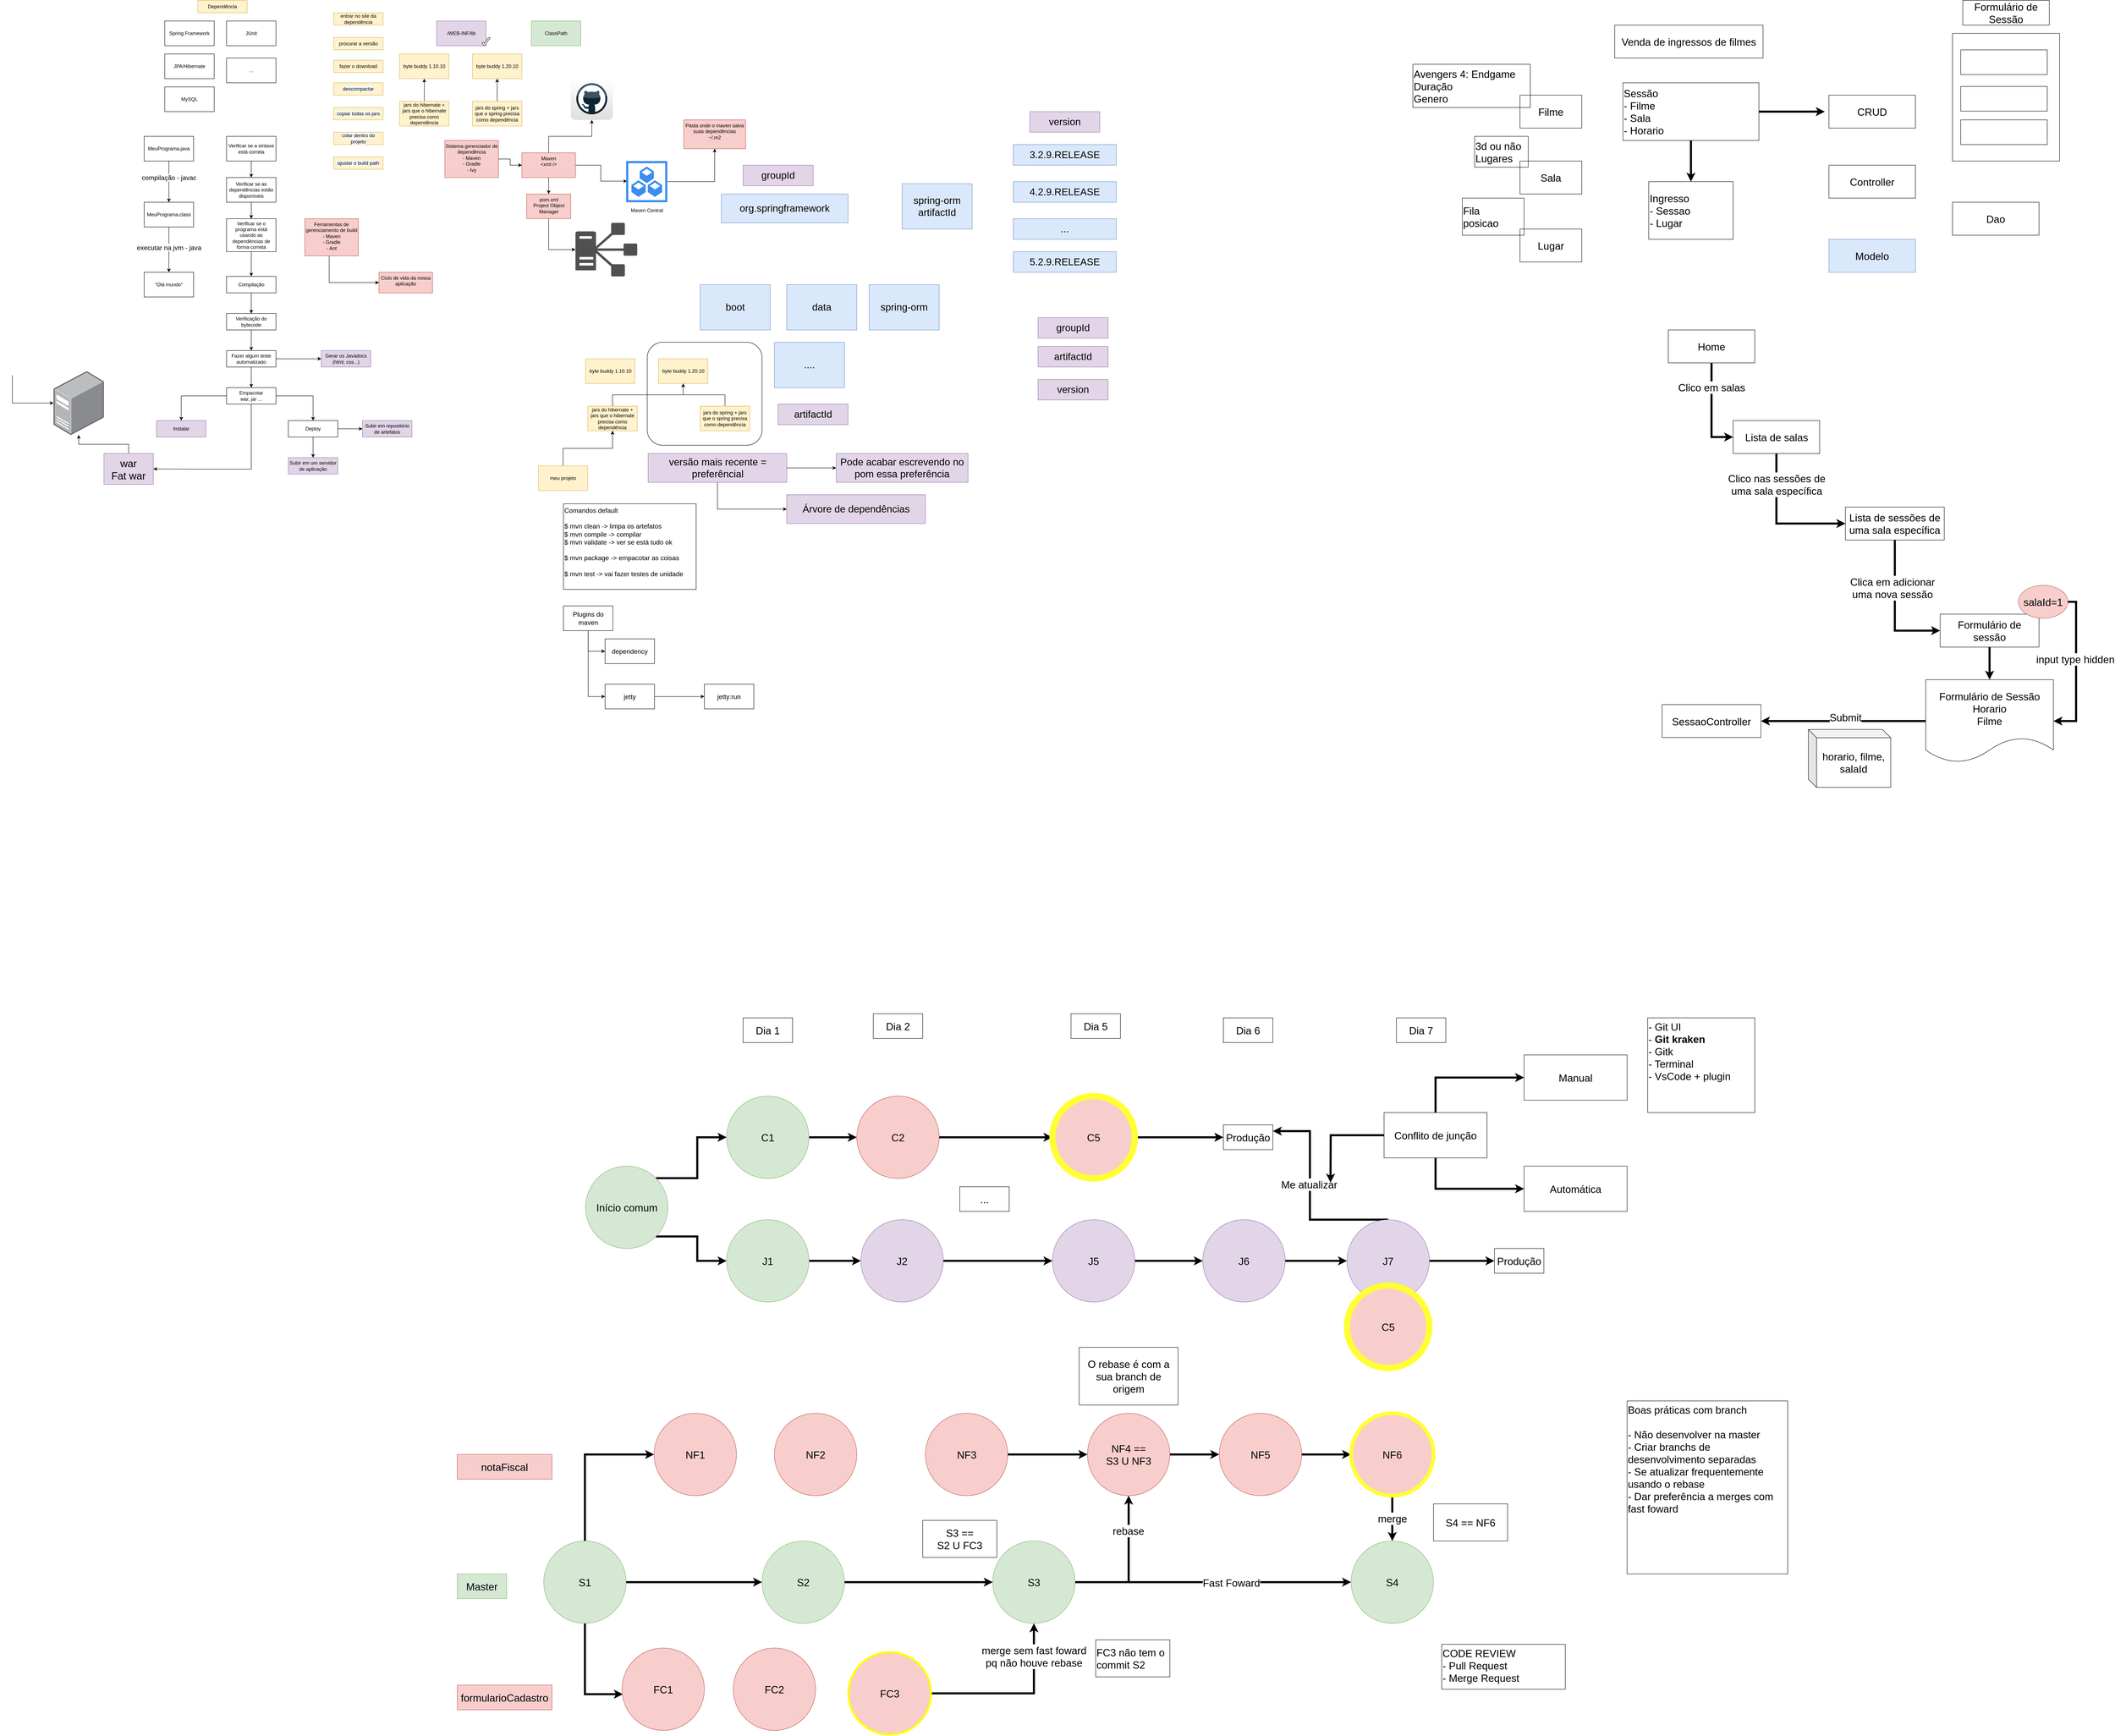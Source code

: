 <mxfile version="13.6.0" type="github">
  <diagram id="dVoCBdO5zc-kdHy0kOgf" name="Página-1">
    <mxGraphModel dx="2525" dy="1005" grid="1" gridSize="10" guides="1" tooltips="1" connect="1" arrows="1" fold="1" page="1" pageScale="1" pageWidth="827" pageHeight="1169" math="0" shadow="0">
      <root>
        <mxCell id="0" />
        <mxCell id="1" parent="0" />
        <mxCell id="jfRTJ_0rn66j7NU5pKJY-65" value="" style="rounded=1;whiteSpace=wrap;html=1;fontSize=24;fillColor=none;" vertex="1" parent="1">
          <mxGeometry x="1251.25" y="860" width="278.75" height="250" as="geometry" />
        </mxCell>
        <mxCell id="jfRTJ_0rn66j7NU5pKJY-1" value="Spring Framework" style="rounded=0;whiteSpace=wrap;html=1;" vertex="1" parent="1">
          <mxGeometry x="80" y="80" width="120" height="60" as="geometry" />
        </mxCell>
        <mxCell id="jfRTJ_0rn66j7NU5pKJY-2" value="JPA/Hibernate" style="rounded=0;whiteSpace=wrap;html=1;" vertex="1" parent="1">
          <mxGeometry x="80" y="160" width="120" height="60" as="geometry" />
        </mxCell>
        <mxCell id="jfRTJ_0rn66j7NU5pKJY-3" value="MySQL" style="rounded=0;whiteSpace=wrap;html=1;" vertex="1" parent="1">
          <mxGeometry x="80" y="240" width="120" height="60" as="geometry" />
        </mxCell>
        <mxCell id="jfRTJ_0rn66j7NU5pKJY-4" value="JUnit" style="rounded=0;whiteSpace=wrap;html=1;" vertex="1" parent="1">
          <mxGeometry x="230" y="80" width="120" height="60" as="geometry" />
        </mxCell>
        <mxCell id="jfRTJ_0rn66j7NU5pKJY-5" value="..." style="rounded=0;whiteSpace=wrap;html=1;" vertex="1" parent="1">
          <mxGeometry x="230" y="170" width="120" height="60" as="geometry" />
        </mxCell>
        <mxCell id="jfRTJ_0rn66j7NU5pKJY-6" value="Dependência" style="rounded=0;whiteSpace=wrap;html=1;fillColor=#fff2cc;strokeColor=#d6b656;" vertex="1" parent="1">
          <mxGeometry x="160" y="30" width="120" height="30" as="geometry" />
        </mxCell>
        <mxCell id="jfRTJ_0rn66j7NU5pKJY-7" value="entrar no site da dependência" style="rounded=0;whiteSpace=wrap;html=1;fillColor=#fff2cc;strokeColor=#d6b656;" vertex="1" parent="1">
          <mxGeometry x="490" y="60" width="120" height="30" as="geometry" />
        </mxCell>
        <mxCell id="jfRTJ_0rn66j7NU5pKJY-8" value="procurar a versão" style="rounded=0;whiteSpace=wrap;html=1;fillColor=#fff2cc;strokeColor=#d6b656;" vertex="1" parent="1">
          <mxGeometry x="490" y="120" width="120" height="30" as="geometry" />
        </mxCell>
        <mxCell id="jfRTJ_0rn66j7NU5pKJY-9" value="fazer o download" style="rounded=0;whiteSpace=wrap;html=1;fillColor=#fff2cc;strokeColor=#d6b656;" vertex="1" parent="1">
          <mxGeometry x="490" y="175" width="120" height="30" as="geometry" />
        </mxCell>
        <mxCell id="jfRTJ_0rn66j7NU5pKJY-10" value="&lt;meta charset=&quot;utf-8&quot;&gt;&lt;span style=&quot;color: rgb(0, 0, 0); font-family: helvetica; font-size: 12px; font-style: normal; font-weight: 400; letter-spacing: normal; text-align: center; text-indent: 0px; text-transform: none; word-spacing: 0px; background-color: rgb(248, 249, 250); display: inline; float: none;&quot;&gt;descompactar&lt;/span&gt;" style="rounded=0;whiteSpace=wrap;html=1;fillColor=#fff2cc;strokeColor=#d6b656;" vertex="1" parent="1">
          <mxGeometry x="490" y="230" width="120" height="30" as="geometry" />
        </mxCell>
        <mxCell id="jfRTJ_0rn66j7NU5pKJY-11" value="&lt;span style=&quot;color: rgb(0 , 0 , 0) ; font-family: &amp;#34;helvetica&amp;#34; ; font-size: 12px ; font-style: normal ; font-weight: 400 ; letter-spacing: normal ; text-align: center ; text-indent: 0px ; text-transform: none ; word-spacing: 0px ; background-color: rgb(248 , 249 , 250) ; display: inline ; float: none&quot;&gt;copiar todas os jars&lt;/span&gt;" style="rounded=0;whiteSpace=wrap;html=1;fillColor=#fff2cc;strokeColor=#d6b656;" vertex="1" parent="1">
          <mxGeometry x="490" y="290" width="120" height="30" as="geometry" />
        </mxCell>
        <mxCell id="jfRTJ_0rn66j7NU5pKJY-12" value="&lt;span style=&quot;color: rgb(0 , 0 , 0) ; font-family: &amp;#34;helvetica&amp;#34; ; font-size: 12px ; font-style: normal ; font-weight: 400 ; letter-spacing: normal ; text-align: center ; text-indent: 0px ; text-transform: none ; word-spacing: 0px ; background-color: rgb(248 , 249 , 250) ; display: inline ; float: none&quot;&gt;colar dentro do projeto&lt;/span&gt;" style="rounded=0;whiteSpace=wrap;html=1;fillColor=#fff2cc;strokeColor=#d6b656;" vertex="1" parent="1">
          <mxGeometry x="490" y="350" width="120" height="30" as="geometry" />
        </mxCell>
        <mxCell id="jfRTJ_0rn66j7NU5pKJY-13" value="&lt;span style=&quot;color: rgb(0 , 0 , 0) ; font-family: &amp;#34;helvetica&amp;#34; ; font-size: 12px ; font-style: normal ; font-weight: 400 ; letter-spacing: normal ; text-align: center ; text-indent: 0px ; text-transform: none ; word-spacing: 0px ; background-color: rgb(248 , 249 , 250) ; display: inline ; float: none&quot;&gt;ajustar o build path&lt;/span&gt;" style="rounded=0;whiteSpace=wrap;html=1;fillColor=#fff2cc;strokeColor=#d6b656;" vertex="1" parent="1">
          <mxGeometry x="490" y="410" width="120" height="30" as="geometry" />
        </mxCell>
        <mxCell id="jfRTJ_0rn66j7NU5pKJY-16" style="edgeStyle=orthogonalEdgeStyle;rounded=0;orthogonalLoop=1;jettySize=auto;html=1;entryX=0.5;entryY=1;entryDx=0;entryDy=0;" edge="1" parent="1" source="jfRTJ_0rn66j7NU5pKJY-14" target="jfRTJ_0rn66j7NU5pKJY-15">
          <mxGeometry relative="1" as="geometry" />
        </mxCell>
        <mxCell id="jfRTJ_0rn66j7NU5pKJY-14" value="&lt;font face=&quot;helvetica&quot;&gt;jars do hibernate + jars que o hibernate precisa como dependência&lt;/font&gt;" style="rounded=0;whiteSpace=wrap;html=1;fillColor=#fff2cc;strokeColor=#d6b656;" vertex="1" parent="1">
          <mxGeometry x="650" y="275" width="120" height="60" as="geometry" />
        </mxCell>
        <mxCell id="jfRTJ_0rn66j7NU5pKJY-15" value="&lt;font face=&quot;helvetica&quot;&gt;byte buddy 1.10.10&lt;/font&gt;" style="rounded=0;whiteSpace=wrap;html=1;fillColor=#fff2cc;strokeColor=#d6b656;" vertex="1" parent="1">
          <mxGeometry x="650" y="160" width="120" height="60" as="geometry" />
        </mxCell>
        <mxCell id="jfRTJ_0rn66j7NU5pKJY-19" style="edgeStyle=orthogonalEdgeStyle;rounded=0;orthogonalLoop=1;jettySize=auto;html=1;entryX=0.5;entryY=1;entryDx=0;entryDy=0;" edge="1" parent="1" source="jfRTJ_0rn66j7NU5pKJY-17" target="jfRTJ_0rn66j7NU5pKJY-18">
          <mxGeometry relative="1" as="geometry" />
        </mxCell>
        <mxCell id="jfRTJ_0rn66j7NU5pKJY-17" value="&lt;font face=&quot;helvetica&quot;&gt;jars do spring + jars que o spring precisa como dependência&lt;/font&gt;" style="rounded=0;whiteSpace=wrap;html=1;fillColor=#fff2cc;strokeColor=#d6b656;" vertex="1" parent="1">
          <mxGeometry x="827" y="275" width="120" height="60" as="geometry" />
        </mxCell>
        <mxCell id="jfRTJ_0rn66j7NU5pKJY-18" value="&lt;font face=&quot;helvetica&quot;&gt;byte buddy 1.20.10&lt;/font&gt;" style="rounded=0;whiteSpace=wrap;html=1;fillColor=#fff2cc;strokeColor=#d6b656;" vertex="1" parent="1">
          <mxGeometry x="827" y="160" width="120" height="60" as="geometry" />
        </mxCell>
        <mxCell id="jfRTJ_0rn66j7NU5pKJY-20" value="&lt;font face=&quot;helvetica&quot;&gt;/WEB-INF/lib&lt;/font&gt;" style="rounded=0;whiteSpace=wrap;html=1;fillColor=#e1d5e7;strokeColor=#9673a6;" vertex="1" parent="1">
          <mxGeometry x="740" y="80" width="120" height="60" as="geometry" />
        </mxCell>
        <mxCell id="jfRTJ_0rn66j7NU5pKJY-21" value="&lt;font face=&quot;helvetica&quot;&gt;ClassPath&lt;/font&gt;" style="rounded=0;whiteSpace=wrap;html=1;fillColor=#d5e8d4;strokeColor=#82b366;" vertex="1" parent="1">
          <mxGeometry x="970" y="80" width="120" height="60" as="geometry" />
        </mxCell>
        <mxCell id="jfRTJ_0rn66j7NU5pKJY-22" value="" style="verticalLabelPosition=bottom;verticalAlign=top;html=1;shape=mxgraph.basic.tick" vertex="1" parent="1">
          <mxGeometry x="850" y="120" width="20" height="20" as="geometry" />
        </mxCell>
        <mxCell id="jfRTJ_0rn66j7NU5pKJY-24" value="" style="shape=image;html=1;verticalAlign=top;verticalLabelPosition=bottom;labelBackgroundColor=#ffffff;imageAspect=0;aspect=fixed;image=https://cdn3.iconfinder.com/data/icons/virtual-notebook/16/button_close-128.png" vertex="1" parent="1">
          <mxGeometry x="1070" y="120" width="30" height="30" as="geometry" />
        </mxCell>
        <mxCell id="jfRTJ_0rn66j7NU5pKJY-27" style="edgeStyle=orthogonalEdgeStyle;rounded=0;orthogonalLoop=1;jettySize=auto;html=1;entryX=0;entryY=0.5;entryDx=0;entryDy=0;" edge="1" parent="1" source="jfRTJ_0rn66j7NU5pKJY-25" target="jfRTJ_0rn66j7NU5pKJY-26">
          <mxGeometry relative="1" as="geometry" />
        </mxCell>
        <mxCell id="jfRTJ_0rn66j7NU5pKJY-25" value="Sistema gerenciador de dependência&lt;br&gt;- Maven&lt;br&gt;- Gradle&lt;br&gt;- Ivy" style="rounded=0;whiteSpace=wrap;html=1;fillColor=#f8cecc;strokeColor=#b85450;verticalAlign=top;" vertex="1" parent="1">
          <mxGeometry x="760" y="370" width="130" height="90" as="geometry" />
        </mxCell>
        <mxCell id="jfRTJ_0rn66j7NU5pKJY-29" style="edgeStyle=orthogonalEdgeStyle;rounded=0;orthogonalLoop=1;jettySize=auto;html=1;entryX=0.5;entryY=0;entryDx=0;entryDy=0;" edge="1" parent="1" source="jfRTJ_0rn66j7NU5pKJY-26" target="jfRTJ_0rn66j7NU5pKJY-28">
          <mxGeometry relative="1" as="geometry" />
        </mxCell>
        <mxCell id="jfRTJ_0rn66j7NU5pKJY-32" style="edgeStyle=orthogonalEdgeStyle;rounded=0;orthogonalLoop=1;jettySize=auto;html=1;entryX=0.024;entryY=0.487;entryDx=0;entryDy=0;entryPerimeter=0;" edge="1" parent="1" source="jfRTJ_0rn66j7NU5pKJY-26" target="jfRTJ_0rn66j7NU5pKJY-30">
          <mxGeometry relative="1" as="geometry" />
        </mxCell>
        <mxCell id="jfRTJ_0rn66j7NU5pKJY-36" style="edgeStyle=orthogonalEdgeStyle;rounded=0;orthogonalLoop=1;jettySize=auto;html=1;exitX=0.5;exitY=0;exitDx=0;exitDy=0;" edge="1" parent="1" source="jfRTJ_0rn66j7NU5pKJY-26" target="jfRTJ_0rn66j7NU5pKJY-35">
          <mxGeometry relative="1" as="geometry">
            <mxPoint x="1012" y="390" as="sourcePoint" />
          </mxGeometry>
        </mxCell>
        <mxCell id="jfRTJ_0rn66j7NU5pKJY-26" value="Maven&lt;br&gt;&amp;lt;xml /&amp;gt;" style="rounded=0;whiteSpace=wrap;html=1;fillColor=#f8cecc;strokeColor=#b85450;verticalAlign=top;" vertex="1" parent="1">
          <mxGeometry x="947" y="400" width="130" height="60" as="geometry" />
        </mxCell>
        <mxCell id="jfRTJ_0rn66j7NU5pKJY-38" style="edgeStyle=orthogonalEdgeStyle;rounded=0;orthogonalLoop=1;jettySize=auto;html=1;entryX=0;entryY=0.5;entryDx=0;entryDy=0;entryPerimeter=0;exitX=0.5;exitY=1;exitDx=0;exitDy=0;" edge="1" parent="1" source="jfRTJ_0rn66j7NU5pKJY-28" target="jfRTJ_0rn66j7NU5pKJY-37">
          <mxGeometry relative="1" as="geometry">
            <mxPoint x="1050.0" y="620" as="targetPoint" />
          </mxGeometry>
        </mxCell>
        <mxCell id="jfRTJ_0rn66j7NU5pKJY-28" value="pom.xml&lt;br&gt;Project Object Manager" style="rounded=0;whiteSpace=wrap;html=1;fillColor=#f8cecc;strokeColor=#b85450;verticalAlign=top;" vertex="1" parent="1">
          <mxGeometry x="958.5" y="500" width="107" height="60" as="geometry" />
        </mxCell>
        <mxCell id="jfRTJ_0rn66j7NU5pKJY-34" style="edgeStyle=orthogonalEdgeStyle;rounded=0;orthogonalLoop=1;jettySize=auto;html=1;entryX=0.5;entryY=1;entryDx=0;entryDy=0;" edge="1" parent="1" source="jfRTJ_0rn66j7NU5pKJY-30" target="jfRTJ_0rn66j7NU5pKJY-33">
          <mxGeometry relative="1" as="geometry" />
        </mxCell>
        <mxCell id="jfRTJ_0rn66j7NU5pKJY-30" value="" style="html=1;aspect=fixed;strokeColor=none;shadow=0;align=center;verticalAlign=top;fillColor=#3B8DF1;shape=mxgraph.gcp2.repository_3" vertex="1" parent="1">
          <mxGeometry x="1200" y="420" width="100" height="100" as="geometry" />
        </mxCell>
        <mxCell id="jfRTJ_0rn66j7NU5pKJY-31" value="Maven Central" style="text;html=1;align=center;verticalAlign=middle;resizable=0;points=[];autosize=1;" vertex="1" parent="1">
          <mxGeometry x="1205" y="530" width="90" height="20" as="geometry" />
        </mxCell>
        <mxCell id="jfRTJ_0rn66j7NU5pKJY-33" value="Pasta onde o maven salva suas dependências&lt;br&gt;~/.m2" style="rounded=0;whiteSpace=wrap;html=1;fillColor=#f8cecc;strokeColor=#b85450;verticalAlign=top;" vertex="1" parent="1">
          <mxGeometry x="1340" y="320" width="150" height="70" as="geometry" />
        </mxCell>
        <mxCell id="jfRTJ_0rn66j7NU5pKJY-35" value="" style="dashed=0;outlineConnect=0;html=1;align=center;labelPosition=center;verticalLabelPosition=bottom;verticalAlign=top;shape=mxgraph.webicons.github;gradientColor=#DFDEDE" vertex="1" parent="1">
          <mxGeometry x="1065.5" y="217.6" width="102.4" height="102.4" as="geometry" />
        </mxCell>
        <mxCell id="jfRTJ_0rn66j7NU5pKJY-37" value="" style="pointerEvents=1;shadow=0;dashed=0;html=1;strokeColor=none;labelPosition=center;verticalLabelPosition=bottom;verticalAlign=top;align=center;fillColor=#505050;shape=mxgraph.mscae.oms.dependency_monitor" vertex="1" parent="1">
          <mxGeometry x="1077" y="570" width="150" height="130" as="geometry" />
        </mxCell>
        <mxCell id="jfRTJ_0rn66j7NU5pKJY-39" value="" style="shape=image;verticalLabelPosition=bottom;labelBackgroundColor=#ffffff;verticalAlign=top;aspect=fixed;imageAspect=0;image=https://static.vecteezy.com/system/resources/thumbnails/000/554/747/small/umbrella_010.jpg;" vertex="1" parent="1">
          <mxGeometry x="1520" y="580" width="140" height="140" as="geometry" />
        </mxCell>
        <mxCell id="jfRTJ_0rn66j7NU5pKJY-40" value="org.springframework" style="text;html=1;strokeColor=#6c8ebf;align=center;verticalAlign=middle;whiteSpace=wrap;rounded=0;fontSize=24;fillColor=#dae8fc;" vertex="1" parent="1">
          <mxGeometry x="1431.25" y="500" width="307.5" height="70" as="geometry" />
        </mxCell>
        <mxCell id="jfRTJ_0rn66j7NU5pKJY-41" value="boot" style="text;html=1;strokeColor=#6c8ebf;align=center;verticalAlign=middle;whiteSpace=wrap;rounded=0;fontSize=24;fillColor=#dae8fc;" vertex="1" parent="1">
          <mxGeometry x="1380" y="720" width="170" height="110" as="geometry" />
        </mxCell>
        <mxCell id="jfRTJ_0rn66j7NU5pKJY-42" value="data" style="text;html=1;strokeColor=#6c8ebf;align=center;verticalAlign=middle;whiteSpace=wrap;rounded=0;fontSize=24;fillColor=#dae8fc;" vertex="1" parent="1">
          <mxGeometry x="1590" y="720" width="170" height="110" as="geometry" />
        </mxCell>
        <mxCell id="jfRTJ_0rn66j7NU5pKJY-43" value="spring-orm" style="text;html=1;strokeColor=#6c8ebf;align=center;verticalAlign=middle;whiteSpace=wrap;rounded=0;fontSize=24;fillColor=#dae8fc;" vertex="1" parent="1">
          <mxGeometry x="1790" y="720" width="170" height="110" as="geometry" />
        </mxCell>
        <mxCell id="jfRTJ_0rn66j7NU5pKJY-44" value="...." style="text;html=1;strokeColor=#6c8ebf;align=center;verticalAlign=middle;whiteSpace=wrap;rounded=0;fontSize=24;fillColor=#dae8fc;" vertex="1" parent="1">
          <mxGeometry x="1560" y="860" width="170" height="110" as="geometry" />
        </mxCell>
        <mxCell id="jfRTJ_0rn66j7NU5pKJY-47" value="spring-orm&lt;br&gt;artifactId" style="text;html=1;strokeColor=#6c8ebf;align=center;verticalAlign=middle;whiteSpace=wrap;rounded=0;fontSize=24;fillColor=#dae8fc;" vertex="1" parent="1">
          <mxGeometry x="1870" y="475" width="170" height="110" as="geometry" />
        </mxCell>
        <mxCell id="jfRTJ_0rn66j7NU5pKJY-48" value="3.2.9.RELEASE" style="text;html=1;strokeColor=#6c8ebf;align=center;verticalAlign=middle;whiteSpace=wrap;rounded=0;fontSize=24;fillColor=#dae8fc;" vertex="1" parent="1">
          <mxGeometry x="2140" y="380" width="250" height="50" as="geometry" />
        </mxCell>
        <mxCell id="jfRTJ_0rn66j7NU5pKJY-49" value="4.2.9.RELEASE" style="text;html=1;strokeColor=#6c8ebf;align=center;verticalAlign=middle;whiteSpace=wrap;rounded=0;fontSize=24;fillColor=#dae8fc;" vertex="1" parent="1">
          <mxGeometry x="2140" y="470" width="250" height="50" as="geometry" />
        </mxCell>
        <mxCell id="jfRTJ_0rn66j7NU5pKJY-50" value="..." style="text;html=1;strokeColor=#6c8ebf;align=center;verticalAlign=middle;whiteSpace=wrap;rounded=0;fontSize=24;fillColor=#dae8fc;" vertex="1" parent="1">
          <mxGeometry x="2140" y="560" width="250" height="50" as="geometry" />
        </mxCell>
        <mxCell id="jfRTJ_0rn66j7NU5pKJY-51" value="5.2.9.RELEASE" style="text;html=1;strokeColor=#6c8ebf;align=center;verticalAlign=middle;whiteSpace=wrap;rounded=0;fontSize=24;fillColor=#dae8fc;" vertex="1" parent="1">
          <mxGeometry x="2140" y="640" width="250" height="50" as="geometry" />
        </mxCell>
        <mxCell id="jfRTJ_0rn66j7NU5pKJY-52" value="version" style="text;html=1;strokeColor=#9673a6;align=center;verticalAlign=middle;whiteSpace=wrap;rounded=0;fontSize=24;fillColor=#e1d5e7;" vertex="1" parent="1">
          <mxGeometry x="2180" y="300" width="170" height="50" as="geometry" />
        </mxCell>
        <mxCell id="jfRTJ_0rn66j7NU5pKJY-53" value="groupId" style="text;html=1;strokeColor=#9673a6;align=center;verticalAlign=middle;whiteSpace=wrap;rounded=0;fontSize=24;fillColor=#e1d5e7;" vertex="1" parent="1">
          <mxGeometry x="1484" y="430" width="170" height="50" as="geometry" />
        </mxCell>
        <mxCell id="jfRTJ_0rn66j7NU5pKJY-54" value="artifactId" style="text;html=1;strokeColor=#9673a6;align=center;verticalAlign=middle;whiteSpace=wrap;rounded=0;fontSize=24;fillColor=#e1d5e7;" vertex="1" parent="1">
          <mxGeometry x="1568.75" y="1010" width="170" height="50" as="geometry" />
        </mxCell>
        <mxCell id="jfRTJ_0rn66j7NU5pKJY-55" value="version" style="text;html=1;strokeColor=#9673a6;align=center;verticalAlign=middle;whiteSpace=wrap;rounded=0;fontSize=24;fillColor=#e1d5e7;" vertex="1" parent="1">
          <mxGeometry x="2200" y="950" width="170" height="50" as="geometry" />
        </mxCell>
        <mxCell id="jfRTJ_0rn66j7NU5pKJY-56" value="groupId" style="text;html=1;strokeColor=#9673a6;align=center;verticalAlign=middle;whiteSpace=wrap;rounded=0;fontSize=24;fillColor=#e1d5e7;" vertex="1" parent="1">
          <mxGeometry x="2200" y="800" width="170" height="50" as="geometry" />
        </mxCell>
        <mxCell id="jfRTJ_0rn66j7NU5pKJY-57" value="artifactId" style="text;html=1;strokeColor=#9673a6;align=center;verticalAlign=middle;whiteSpace=wrap;rounded=0;fontSize=24;fillColor=#e1d5e7;" vertex="1" parent="1">
          <mxGeometry x="2200" y="870" width="170" height="50" as="geometry" />
        </mxCell>
        <mxCell id="jfRTJ_0rn66j7NU5pKJY-59" style="edgeStyle=orthogonalEdgeStyle;rounded=0;orthogonalLoop=1;jettySize=auto;html=1;exitX=0.5;exitY=0;exitDx=0;exitDy=0;" edge="1" parent="1" target="jfRTJ_0rn66j7NU5pKJY-63" source="jfRTJ_0rn66j7NU5pKJY-64">
          <mxGeometry relative="1" as="geometry">
            <mxPoint x="1161.5" y="1015" as="sourcePoint" />
          </mxGeometry>
        </mxCell>
        <mxCell id="jfRTJ_0rn66j7NU5pKJY-60" value="&lt;font face=&quot;helvetica&quot;&gt;byte buddy 1.10.10&lt;/font&gt;" style="rounded=0;whiteSpace=wrap;html=1;fillColor=#fff2cc;strokeColor=#d6b656;" vertex="1" parent="1">
          <mxGeometry x="1101.5" y="900" width="120" height="60" as="geometry" />
        </mxCell>
        <mxCell id="jfRTJ_0rn66j7NU5pKJY-61" style="edgeStyle=orthogonalEdgeStyle;rounded=0;orthogonalLoop=1;jettySize=auto;html=1;entryX=0.5;entryY=1;entryDx=0;entryDy=0;" edge="1" parent="1" source="jfRTJ_0rn66j7NU5pKJY-62" target="jfRTJ_0rn66j7NU5pKJY-63">
          <mxGeometry relative="1" as="geometry" />
        </mxCell>
        <mxCell id="jfRTJ_0rn66j7NU5pKJY-62" value="&lt;font face=&quot;helvetica&quot;&gt;jars do spring + jars que o spring precisa como dependência&lt;/font&gt;" style="rounded=0;whiteSpace=wrap;html=1;fillColor=#fff2cc;strokeColor=#d6b656;" vertex="1" parent="1">
          <mxGeometry x="1380" y="1015" width="120" height="60" as="geometry" />
        </mxCell>
        <mxCell id="jfRTJ_0rn66j7NU5pKJY-63" value="&lt;font face=&quot;helvetica&quot;&gt;byte buddy 1.20.10&lt;/font&gt;" style="rounded=0;whiteSpace=wrap;html=1;fillColor=#fff2cc;strokeColor=#d6b656;" vertex="1" parent="1">
          <mxGeometry x="1278.5" y="900" width="120" height="60" as="geometry" />
        </mxCell>
        <mxCell id="jfRTJ_0rn66j7NU5pKJY-64" value="&lt;font face=&quot;helvetica&quot;&gt;jars do hibernate + jars que o hibernate precisa como dependência&lt;/font&gt;" style="rounded=0;whiteSpace=wrap;html=1;fillColor=#fff2cc;strokeColor=#d6b656;" vertex="1" parent="1">
          <mxGeometry x="1107" y="1015" width="120" height="60" as="geometry" />
        </mxCell>
        <mxCell id="jfRTJ_0rn66j7NU5pKJY-72" style="edgeStyle=orthogonalEdgeStyle;rounded=0;orthogonalLoop=1;jettySize=auto;html=1;entryX=0;entryY=0.5;entryDx=0;entryDy=0;fontSize=24;" edge="1" parent="1" source="jfRTJ_0rn66j7NU5pKJY-66" target="jfRTJ_0rn66j7NU5pKJY-71">
          <mxGeometry relative="1" as="geometry" />
        </mxCell>
        <mxCell id="jfRTJ_0rn66j7NU5pKJY-74" style="edgeStyle=orthogonalEdgeStyle;rounded=0;orthogonalLoop=1;jettySize=auto;html=1;entryX=0;entryY=0.5;entryDx=0;entryDy=0;fontSize=24;" edge="1" parent="1" source="jfRTJ_0rn66j7NU5pKJY-66" target="jfRTJ_0rn66j7NU5pKJY-73">
          <mxGeometry relative="1" as="geometry" />
        </mxCell>
        <mxCell id="jfRTJ_0rn66j7NU5pKJY-66" value="versão mais recente = preferêncial" style="text;html=1;strokeColor=#9673a6;align=center;verticalAlign=middle;whiteSpace=wrap;rounded=0;fontSize=24;fillColor=#e1d5e7;" vertex="1" parent="1">
          <mxGeometry x="1253.5" y="1130" width="336.5" height="70" as="geometry" />
        </mxCell>
        <mxCell id="jfRTJ_0rn66j7NU5pKJY-70" style="edgeStyle=orthogonalEdgeStyle;rounded=0;orthogonalLoop=1;jettySize=auto;html=1;entryX=0.5;entryY=1;entryDx=0;entryDy=0;fontSize=24;" edge="1" parent="1" source="jfRTJ_0rn66j7NU5pKJY-69" target="jfRTJ_0rn66j7NU5pKJY-64">
          <mxGeometry relative="1" as="geometry" />
        </mxCell>
        <mxCell id="jfRTJ_0rn66j7NU5pKJY-69" value="&lt;font face=&quot;helvetica&quot;&gt;meu projeto&lt;/font&gt;" style="rounded=0;whiteSpace=wrap;html=1;fillColor=#fff2cc;strokeColor=#d6b656;" vertex="1" parent="1">
          <mxGeometry x="987" y="1160" width="120" height="60" as="geometry" />
        </mxCell>
        <mxCell id="jfRTJ_0rn66j7NU5pKJY-71" value="Árvore de dependências" style="text;html=1;strokeColor=#9673a6;align=center;verticalAlign=middle;whiteSpace=wrap;rounded=0;fontSize=24;fillColor=#e1d5e7;" vertex="1" parent="1">
          <mxGeometry x="1590" y="1230" width="336.5" height="70" as="geometry" />
        </mxCell>
        <mxCell id="jfRTJ_0rn66j7NU5pKJY-73" value="Pode acabar escrevendo no pom essa preferência" style="text;html=1;strokeColor=#9673a6;align=center;verticalAlign=middle;whiteSpace=wrap;rounded=0;fontSize=24;fillColor=#e1d5e7;" vertex="1" parent="1">
          <mxGeometry x="1710" y="1130" width="320" height="70" as="geometry" />
        </mxCell>
        <mxCell id="jfRTJ_0rn66j7NU5pKJY-77" style="edgeStyle=orthogonalEdgeStyle;rounded=0;orthogonalLoop=1;jettySize=auto;html=1;fontSize=24;" edge="1" parent="1" source="jfRTJ_0rn66j7NU5pKJY-75" target="jfRTJ_0rn66j7NU5pKJY-76">
          <mxGeometry relative="1" as="geometry" />
        </mxCell>
        <mxCell id="jfRTJ_0rn66j7NU5pKJY-78" value="compilação - javac" style="edgeLabel;html=1;align=center;verticalAlign=middle;resizable=0;points=[];fontSize=16;" vertex="1" connectable="0" parent="jfRTJ_0rn66j7NU5pKJY-77">
          <mxGeometry x="-0.382" y="1" relative="1" as="geometry">
            <mxPoint x="-1" y="9.17" as="offset" />
          </mxGeometry>
        </mxCell>
        <mxCell id="jfRTJ_0rn66j7NU5pKJY-75" value="MeuPrograma.java" style="rounded=0;whiteSpace=wrap;html=1;" vertex="1" parent="1">
          <mxGeometry x="30" y="360" width="120" height="60" as="geometry" />
        </mxCell>
        <mxCell id="jfRTJ_0rn66j7NU5pKJY-80" style="edgeStyle=orthogonalEdgeStyle;rounded=0;orthogonalLoop=1;jettySize=auto;html=1;entryX=0.5;entryY=0;entryDx=0;entryDy=0;fontSize=16;" edge="1" parent="1" source="jfRTJ_0rn66j7NU5pKJY-76" target="jfRTJ_0rn66j7NU5pKJY-79">
          <mxGeometry relative="1" as="geometry" />
        </mxCell>
        <mxCell id="jfRTJ_0rn66j7NU5pKJY-81" value="executar na jvm - java" style="edgeLabel;html=1;align=center;verticalAlign=middle;resizable=0;points=[];fontSize=16;" vertex="1" connectable="0" parent="jfRTJ_0rn66j7NU5pKJY-80">
          <mxGeometry x="-0.358" relative="1" as="geometry">
            <mxPoint y="14.57" as="offset" />
          </mxGeometry>
        </mxCell>
        <mxCell id="jfRTJ_0rn66j7NU5pKJY-76" value="MeuPrograma.class" style="rounded=0;whiteSpace=wrap;html=1;" vertex="1" parent="1">
          <mxGeometry x="30" y="520" width="120" height="60" as="geometry" />
        </mxCell>
        <mxCell id="jfRTJ_0rn66j7NU5pKJY-79" value="&quot;Olá mundo&quot;" style="rounded=0;whiteSpace=wrap;html=1;" vertex="1" parent="1">
          <mxGeometry x="30" y="690" width="120" height="60" as="geometry" />
        </mxCell>
        <mxCell id="jfRTJ_0rn66j7NU5pKJY-84" style="edgeStyle=orthogonalEdgeStyle;rounded=0;orthogonalLoop=1;jettySize=auto;html=1;entryX=0.5;entryY=0;entryDx=0;entryDy=0;fontSize=16;" edge="1" parent="1" source="jfRTJ_0rn66j7NU5pKJY-82" target="jfRTJ_0rn66j7NU5pKJY-83">
          <mxGeometry relative="1" as="geometry" />
        </mxCell>
        <mxCell id="jfRTJ_0rn66j7NU5pKJY-82" value="Verificar se a sintaxe está correta" style="rounded=0;whiteSpace=wrap;html=1;" vertex="1" parent="1">
          <mxGeometry x="230" y="360" width="120" height="60" as="geometry" />
        </mxCell>
        <mxCell id="jfRTJ_0rn66j7NU5pKJY-86" style="edgeStyle=orthogonalEdgeStyle;rounded=0;orthogonalLoop=1;jettySize=auto;html=1;fontSize=16;" edge="1" parent="1" source="jfRTJ_0rn66j7NU5pKJY-83" target="jfRTJ_0rn66j7NU5pKJY-85">
          <mxGeometry relative="1" as="geometry" />
        </mxCell>
        <mxCell id="jfRTJ_0rn66j7NU5pKJY-83" value="Verificar se as dependências estão disponíveis" style="rounded=0;whiteSpace=wrap;html=1;" vertex="1" parent="1">
          <mxGeometry x="230" y="460" width="120" height="60" as="geometry" />
        </mxCell>
        <mxCell id="jfRTJ_0rn66j7NU5pKJY-88" style="edgeStyle=orthogonalEdgeStyle;rounded=0;orthogonalLoop=1;jettySize=auto;html=1;entryX=0.5;entryY=0;entryDx=0;entryDy=0;fontSize=16;" edge="1" parent="1" source="jfRTJ_0rn66j7NU5pKJY-85" target="jfRTJ_0rn66j7NU5pKJY-87">
          <mxGeometry relative="1" as="geometry" />
        </mxCell>
        <mxCell id="jfRTJ_0rn66j7NU5pKJY-85" value="Verificar se o programa está usando as dependências de forma correta" style="rounded=0;whiteSpace=wrap;html=1;" vertex="1" parent="1">
          <mxGeometry x="230" y="560" width="120" height="80" as="geometry" />
        </mxCell>
        <mxCell id="jfRTJ_0rn66j7NU5pKJY-90" style="edgeStyle=orthogonalEdgeStyle;rounded=0;orthogonalLoop=1;jettySize=auto;html=1;fontSize=16;" edge="1" parent="1" source="jfRTJ_0rn66j7NU5pKJY-87" target="jfRTJ_0rn66j7NU5pKJY-89">
          <mxGeometry relative="1" as="geometry" />
        </mxCell>
        <mxCell id="jfRTJ_0rn66j7NU5pKJY-87" value="Compilação" style="rounded=0;whiteSpace=wrap;html=1;" vertex="1" parent="1">
          <mxGeometry x="230" y="700" width="120" height="40" as="geometry" />
        </mxCell>
        <mxCell id="jfRTJ_0rn66j7NU5pKJY-92" style="edgeStyle=orthogonalEdgeStyle;rounded=0;orthogonalLoop=1;jettySize=auto;html=1;fontSize=16;" edge="1" parent="1" source="jfRTJ_0rn66j7NU5pKJY-89" target="jfRTJ_0rn66j7NU5pKJY-91">
          <mxGeometry relative="1" as="geometry" />
        </mxCell>
        <mxCell id="jfRTJ_0rn66j7NU5pKJY-89" value="Verificação do bytecode" style="rounded=0;whiteSpace=wrap;html=1;" vertex="1" parent="1">
          <mxGeometry x="230" y="790" width="120" height="40" as="geometry" />
        </mxCell>
        <mxCell id="jfRTJ_0rn66j7NU5pKJY-94" style="edgeStyle=orthogonalEdgeStyle;rounded=0;orthogonalLoop=1;jettySize=auto;html=1;fontSize=16;" edge="1" parent="1" source="jfRTJ_0rn66j7NU5pKJY-91" target="jfRTJ_0rn66j7NU5pKJY-93">
          <mxGeometry relative="1" as="geometry" />
        </mxCell>
        <mxCell id="jfRTJ_0rn66j7NU5pKJY-105" style="edgeStyle=orthogonalEdgeStyle;rounded=0;orthogonalLoop=1;jettySize=auto;html=1;entryX=0;entryY=0.5;entryDx=0;entryDy=0;fontSize=16;" edge="1" parent="1" source="jfRTJ_0rn66j7NU5pKJY-91" target="jfRTJ_0rn66j7NU5pKJY-104">
          <mxGeometry relative="1" as="geometry" />
        </mxCell>
        <mxCell id="jfRTJ_0rn66j7NU5pKJY-91" value="Fazer algum teste automatizado" style="rounded=0;whiteSpace=wrap;html=1;" vertex="1" parent="1">
          <mxGeometry x="230" y="880" width="120" height="40" as="geometry" />
        </mxCell>
        <mxCell id="jfRTJ_0rn66j7NU5pKJY-96" style="edgeStyle=orthogonalEdgeStyle;rounded=0;orthogonalLoop=1;jettySize=auto;html=1;fontSize=16;entryX=0.5;entryY=0;entryDx=0;entryDy=0;exitX=0;exitY=0.5;exitDx=0;exitDy=0;" edge="1" parent="1" source="jfRTJ_0rn66j7NU5pKJY-93" target="jfRTJ_0rn66j7NU5pKJY-95">
          <mxGeometry relative="1" as="geometry">
            <mxPoint x="180" y="1040" as="targetPoint" />
          </mxGeometry>
        </mxCell>
        <mxCell id="jfRTJ_0rn66j7NU5pKJY-99" style="edgeStyle=orthogonalEdgeStyle;rounded=0;orthogonalLoop=1;jettySize=auto;html=1;entryX=0.5;entryY=0;entryDx=0;entryDy=0;fontSize=16;" edge="1" parent="1" source="jfRTJ_0rn66j7NU5pKJY-93" target="jfRTJ_0rn66j7NU5pKJY-98">
          <mxGeometry relative="1" as="geometry" />
        </mxCell>
        <mxCell id="jfRTJ_0rn66j7NU5pKJY-120" style="edgeStyle=orthogonalEdgeStyle;rounded=0;orthogonalLoop=1;jettySize=auto;html=1;entryX=1;entryY=0.5;entryDx=0;entryDy=0;fontSize=16;" edge="1" parent="1" source="jfRTJ_0rn66j7NU5pKJY-93" target="jfRTJ_0rn66j7NU5pKJY-114">
          <mxGeometry relative="1" as="geometry">
            <Array as="points">
              <mxPoint x="290" y="1168" />
              <mxPoint x="141" y="1168" />
            </Array>
          </mxGeometry>
        </mxCell>
        <mxCell id="jfRTJ_0rn66j7NU5pKJY-93" value="Empacotar&lt;br&gt;war, jar ..." style="rounded=0;whiteSpace=wrap;html=1;" vertex="1" parent="1">
          <mxGeometry x="230" y="970" width="120" height="40" as="geometry" />
        </mxCell>
        <mxCell id="jfRTJ_0rn66j7NU5pKJY-95" value="Instalar" style="rounded=0;whiteSpace=wrap;html=1;fillColor=#e1d5e7;strokeColor=#9673a6;" vertex="1" parent="1">
          <mxGeometry x="60" y="1050" width="120" height="40" as="geometry" />
        </mxCell>
        <mxCell id="jfRTJ_0rn66j7NU5pKJY-102" style="edgeStyle=orthogonalEdgeStyle;rounded=0;orthogonalLoop=1;jettySize=auto;html=1;fontSize=16;" edge="1" parent="1" source="jfRTJ_0rn66j7NU5pKJY-98" target="jfRTJ_0rn66j7NU5pKJY-101">
          <mxGeometry relative="1" as="geometry" />
        </mxCell>
        <mxCell id="jfRTJ_0rn66j7NU5pKJY-103" style="edgeStyle=orthogonalEdgeStyle;rounded=0;orthogonalLoop=1;jettySize=auto;html=1;entryX=0.5;entryY=0;entryDx=0;entryDy=0;fontSize=16;" edge="1" parent="1" source="jfRTJ_0rn66j7NU5pKJY-98" target="jfRTJ_0rn66j7NU5pKJY-100">
          <mxGeometry relative="1" as="geometry" />
        </mxCell>
        <mxCell id="jfRTJ_0rn66j7NU5pKJY-98" value="Deploy" style="rounded=0;whiteSpace=wrap;html=1;" vertex="1" parent="1">
          <mxGeometry x="380" y="1050" width="120" height="40" as="geometry" />
        </mxCell>
        <mxCell id="jfRTJ_0rn66j7NU5pKJY-100" value="Subir em um servidor de aplicação" style="rounded=0;whiteSpace=wrap;html=1;fillColor=#e1d5e7;strokeColor=#9673a6;" vertex="1" parent="1">
          <mxGeometry x="380" y="1140" width="120" height="40" as="geometry" />
        </mxCell>
        <mxCell id="jfRTJ_0rn66j7NU5pKJY-101" value="Subir em repositório de artefatos" style="rounded=0;whiteSpace=wrap;html=1;fillColor=#e1d5e7;strokeColor=#9673a6;" vertex="1" parent="1">
          <mxGeometry x="560" y="1050" width="120" height="40" as="geometry" />
        </mxCell>
        <mxCell id="jfRTJ_0rn66j7NU5pKJY-104" value="Gerar os Javadocs&lt;br&gt;(html, css...)" style="rounded=0;whiteSpace=wrap;html=1;fillColor=#e1d5e7;strokeColor=#9673a6;" vertex="1" parent="1">
          <mxGeometry x="460" y="880" width="120" height="40" as="geometry" />
        </mxCell>
        <mxCell id="jfRTJ_0rn66j7NU5pKJY-108" style="edgeStyle=orthogonalEdgeStyle;rounded=0;orthogonalLoop=1;jettySize=auto;html=1;entryX=0;entryY=0.5;entryDx=0;entryDy=0;fontSize=16;exitX=0.455;exitY=0.995;exitDx=0;exitDy=0;exitPerimeter=0;" edge="1" parent="1" source="jfRTJ_0rn66j7NU5pKJY-106" target="jfRTJ_0rn66j7NU5pKJY-107">
          <mxGeometry relative="1" as="geometry" />
        </mxCell>
        <mxCell id="jfRTJ_0rn66j7NU5pKJY-106" value="Ferramentas de gerenciamento de build&lt;br&gt;- Maven&lt;br&gt;- Gradle&lt;br&gt;- Ant" style="rounded=0;whiteSpace=wrap;html=1;fillColor=#f8cecc;strokeColor=#b85450;verticalAlign=top;" vertex="1" parent="1">
          <mxGeometry x="420" y="560" width="130" height="90" as="geometry" />
        </mxCell>
        <mxCell id="jfRTJ_0rn66j7NU5pKJY-107" value="Ciclo de vida da nossa aplicação" style="rounded=0;whiteSpace=wrap;html=1;fillColor=#f8cecc;strokeColor=#b85450;verticalAlign=top;" vertex="1" parent="1">
          <mxGeometry x="600" y="690" width="130" height="50" as="geometry" />
        </mxCell>
        <mxCell id="jfRTJ_0rn66j7NU5pKJY-109" value="" style="shape=image;verticalLabelPosition=bottom;labelBackgroundColor=#ffffff;verticalAlign=top;aspect=fixed;imageAspect=0;image=https://miro.medium.com/max/1141/1*_-K1nhOZhHeCxW1nlZ9VBw.png;" vertex="1" parent="1">
          <mxGeometry x="-90" y="1250" width="1077.81" height="756.54" as="geometry" />
        </mxCell>
        <mxCell id="jfRTJ_0rn66j7NU5pKJY-110" value="" style="shape=image;verticalLabelPosition=bottom;labelBackgroundColor=#ffffff;verticalAlign=top;aspect=fixed;imageAspect=0;image=https://techytopics.files.wordpress.com/2018/07/maven-lifecycles-n-goals-graph1.png;" vertex="1" parent="1">
          <mxGeometry x="-90.0" y="2050" width="901.33" height="520" as="geometry" />
        </mxCell>
        <mxCell id="jfRTJ_0rn66j7NU5pKJY-111" value="Comandos default&lt;br&gt;&lt;br&gt;$ mvn clean -&amp;gt; limpa os artefatos&lt;br&gt;$ mvn compile -&amp;gt; compilar&lt;br&gt;$ mvn validate -&amp;gt; ver se está tudo ok&lt;br&gt;&lt;br&gt;$ mvn package -&amp;gt; empacotar as coisas&lt;br&gt;&lt;br&gt;$ mvn test -&amp;gt; vai fazer testes de unidade" style="rounded=0;whiteSpace=wrap;html=1;fillColor=none;fontSize=16;align=left;verticalAlign=top;" vertex="1" parent="1">
          <mxGeometry x="1047.9" y="1252" width="322.1" height="208" as="geometry" />
        </mxCell>
        <mxCell id="jfRTJ_0rn66j7NU5pKJY-122" style="edgeStyle=orthogonalEdgeStyle;rounded=0;orthogonalLoop=1;jettySize=auto;html=1;entryX=0;entryY=0.5;entryDx=0;entryDy=0;fontSize=25;" edge="1" parent="1" source="jfRTJ_0rn66j7NU5pKJY-112" target="jfRTJ_0rn66j7NU5pKJY-113">
          <mxGeometry relative="1" as="geometry" />
        </mxCell>
        <mxCell id="jfRTJ_0rn66j7NU5pKJY-124" style="edgeStyle=orthogonalEdgeStyle;rounded=0;orthogonalLoop=1;jettySize=auto;html=1;entryX=0;entryY=0.5;entryDx=0;entryDy=0;fontSize=25;" edge="1" parent="1" source="jfRTJ_0rn66j7NU5pKJY-112" target="jfRTJ_0rn66j7NU5pKJY-123">
          <mxGeometry relative="1" as="geometry" />
        </mxCell>
        <mxCell id="jfRTJ_0rn66j7NU5pKJY-112" value="Plugins do maven" style="rounded=0;whiteSpace=wrap;html=1;fillColor=none;fontSize=16;" vertex="1" parent="1">
          <mxGeometry x="1047.9" y="1500" width="120" height="60" as="geometry" />
        </mxCell>
        <mxCell id="jfRTJ_0rn66j7NU5pKJY-113" value="dependency" style="rounded=0;whiteSpace=wrap;html=1;fillColor=none;fontSize=16;" vertex="1" parent="1">
          <mxGeometry x="1148.95" y="1580" width="120" height="60" as="geometry" />
        </mxCell>
        <mxCell id="jfRTJ_0rn66j7NU5pKJY-117" style="edgeStyle=orthogonalEdgeStyle;rounded=0;orthogonalLoop=1;jettySize=auto;html=1;fontSize=16;" edge="1" parent="1" source="jfRTJ_0rn66j7NU5pKJY-114" target="jfRTJ_0rn66j7NU5pKJY-116">
          <mxGeometry relative="1" as="geometry" />
        </mxCell>
        <mxCell id="jfRTJ_0rn66j7NU5pKJY-114" value="war&lt;br style=&quot;font-size: 25px&quot;&gt;Fat war" style="rounded=0;whiteSpace=wrap;html=1;fillColor=#e1d5e7;strokeColor=#9673a6;fontSize=25;" vertex="1" parent="1">
          <mxGeometry x="-67.72" y="1130" width="120" height="75" as="geometry" />
        </mxCell>
        <mxCell id="jfRTJ_0rn66j7NU5pKJY-116" value="" style="points=[];aspect=fixed;html=1;align=center;shadow=0;dashed=0;image;image=img/lib/allied_telesis/computer_and_terminals/Server_Desktop.svg;fillColor=none;fontSize=16;" vertex="1" parent="1">
          <mxGeometry x="-190" y="930" width="122.28" height="155" as="geometry" />
        </mxCell>
        <mxCell id="jfRTJ_0rn66j7NU5pKJY-121" value="" style="edgeStyle=orthogonalEdgeStyle;rounded=0;orthogonalLoop=1;jettySize=auto;html=1;fontSize=25;exitX=0.5;exitY=1;exitDx=0;exitDy=0;" edge="1" parent="1" source="jfRTJ_0rn66j7NU5pKJY-118" target="jfRTJ_0rn66j7NU5pKJY-116">
          <mxGeometry relative="1" as="geometry" />
        </mxCell>
        <mxCell id="jfRTJ_0rn66j7NU5pKJY-118" value="" style="shape=image;html=1;verticalAlign=top;verticalLabelPosition=bottom;labelBackgroundColor=#ffffff;imageAspect=0;aspect=fixed;image=https://cdn4.iconfinder.com/data/icons/free-retina-icon-set/60/Cat_head.png;fillColor=none;fontSize=16;" vertex="1" parent="1">
          <mxGeometry x="-320" y="880" width="60" height="60" as="geometry" />
        </mxCell>
        <mxCell id="jfRTJ_0rn66j7NU5pKJY-126" style="edgeStyle=orthogonalEdgeStyle;rounded=0;orthogonalLoop=1;jettySize=auto;html=1;entryX=0;entryY=0.5;entryDx=0;entryDy=0;fontSize=25;" edge="1" parent="1" source="jfRTJ_0rn66j7NU5pKJY-123" target="jfRTJ_0rn66j7NU5pKJY-125">
          <mxGeometry relative="1" as="geometry" />
        </mxCell>
        <mxCell id="jfRTJ_0rn66j7NU5pKJY-123" value="jetty" style="rounded=0;whiteSpace=wrap;html=1;fillColor=none;fontSize=16;" vertex="1" parent="1">
          <mxGeometry x="1148.95" y="1690" width="120" height="60" as="geometry" />
        </mxCell>
        <mxCell id="jfRTJ_0rn66j7NU5pKJY-125" value="jetty:run" style="rounded=0;whiteSpace=wrap;html=1;fillColor=none;fontSize=16;" vertex="1" parent="1">
          <mxGeometry x="1390" y="1690" width="120" height="60" as="geometry" />
        </mxCell>
        <mxCell id="jfRTJ_0rn66j7NU5pKJY-127" value="" style="shape=image;verticalLabelPosition=bottom;labelBackgroundColor=#ffffff;verticalAlign=top;aspect=fixed;imageAspect=0;image=https://bluecast.tech/wp-content/uploads/2019/09/git-switch-branch-.png;" vertex="1" parent="1">
          <mxGeometry x="1860" y="1430" width="1520" height="760" as="geometry" />
        </mxCell>
        <mxCell id="jfRTJ_0rn66j7NU5pKJY-135" style="edgeStyle=orthogonalEdgeStyle;rounded=0;orthogonalLoop=1;jettySize=auto;html=1;fontSize=25;strokeWidth=5;" edge="1" parent="1" source="jfRTJ_0rn66j7NU5pKJY-128" target="jfRTJ_0rn66j7NU5pKJY-132">
          <mxGeometry relative="1" as="geometry" />
        </mxCell>
        <mxCell id="jfRTJ_0rn66j7NU5pKJY-128" value="C1" style="ellipse;whiteSpace=wrap;html=1;aspect=fixed;fillColor=#d5e8d4;fontSize=25;strokeColor=#82b366;" vertex="1" parent="1">
          <mxGeometry x="1444" y="2690" width="200" height="200" as="geometry" />
        </mxCell>
        <mxCell id="jfRTJ_0rn66j7NU5pKJY-130" value="Dia 1" style="rounded=0;whiteSpace=wrap;html=1;fillColor=none;fontSize=25;" vertex="1" parent="1">
          <mxGeometry x="1484" y="2500" width="120" height="60" as="geometry" />
        </mxCell>
        <mxCell id="jfRTJ_0rn66j7NU5pKJY-136" style="edgeStyle=orthogonalEdgeStyle;rounded=0;orthogonalLoop=1;jettySize=auto;html=1;strokeWidth=5;fontSize=25;" edge="1" parent="1" source="jfRTJ_0rn66j7NU5pKJY-131" target="jfRTJ_0rn66j7NU5pKJY-134">
          <mxGeometry relative="1" as="geometry" />
        </mxCell>
        <mxCell id="jfRTJ_0rn66j7NU5pKJY-131" value="J1" style="ellipse;whiteSpace=wrap;html=1;aspect=fixed;fillColor=#d5e8d4;fontSize=25;strokeColor=#82b366;" vertex="1" parent="1">
          <mxGeometry x="1444" y="2990" width="200" height="200" as="geometry" />
        </mxCell>
        <mxCell id="jfRTJ_0rn66j7NU5pKJY-144" style="edgeStyle=orthogonalEdgeStyle;rounded=0;orthogonalLoop=1;jettySize=auto;html=1;entryX=0;entryY=0.5;entryDx=0;entryDy=0;strokeWidth=5;fontSize=25;" edge="1" parent="1" source="jfRTJ_0rn66j7NU5pKJY-132" target="jfRTJ_0rn66j7NU5pKJY-142">
          <mxGeometry relative="1" as="geometry" />
        </mxCell>
        <mxCell id="jfRTJ_0rn66j7NU5pKJY-132" value="C2" style="ellipse;whiteSpace=wrap;html=1;aspect=fixed;fillColor=#f8cecc;fontSize=25;strokeColor=#b85450;" vertex="1" parent="1">
          <mxGeometry x="1760" y="2690" width="200" height="200" as="geometry" />
        </mxCell>
        <mxCell id="jfRTJ_0rn66j7NU5pKJY-133" value="Dia 2" style="rounded=0;whiteSpace=wrap;html=1;fillColor=none;fontSize=25;" vertex="1" parent="1">
          <mxGeometry x="1800" y="2490" width="120" height="60" as="geometry" />
        </mxCell>
        <mxCell id="jfRTJ_0rn66j7NU5pKJY-145" style="edgeStyle=orthogonalEdgeStyle;rounded=0;orthogonalLoop=1;jettySize=auto;html=1;strokeWidth=5;fontSize=25;" edge="1" parent="1" source="jfRTJ_0rn66j7NU5pKJY-134" target="jfRTJ_0rn66j7NU5pKJY-143">
          <mxGeometry relative="1" as="geometry" />
        </mxCell>
        <mxCell id="jfRTJ_0rn66j7NU5pKJY-134" value="J2" style="ellipse;whiteSpace=wrap;html=1;aspect=fixed;fillColor=#e1d5e7;fontSize=25;strokeColor=#9673a6;" vertex="1" parent="1">
          <mxGeometry x="1770" y="2990" width="200" height="200" as="geometry" />
        </mxCell>
        <mxCell id="jfRTJ_0rn66j7NU5pKJY-138" style="edgeStyle=orthogonalEdgeStyle;rounded=0;orthogonalLoop=1;jettySize=auto;html=1;strokeWidth=5;fontSize=25;exitX=1;exitY=0;exitDx=0;exitDy=0;" edge="1" parent="1" source="jfRTJ_0rn66j7NU5pKJY-137" target="jfRTJ_0rn66j7NU5pKJY-128">
          <mxGeometry relative="1" as="geometry" />
        </mxCell>
        <mxCell id="jfRTJ_0rn66j7NU5pKJY-139" style="edgeStyle=orthogonalEdgeStyle;rounded=0;orthogonalLoop=1;jettySize=auto;html=1;entryX=0;entryY=0.5;entryDx=0;entryDy=0;strokeWidth=5;fontSize=25;exitX=1;exitY=1;exitDx=0;exitDy=0;" edge="1" parent="1" source="jfRTJ_0rn66j7NU5pKJY-137" target="jfRTJ_0rn66j7NU5pKJY-131">
          <mxGeometry relative="1" as="geometry" />
        </mxCell>
        <mxCell id="jfRTJ_0rn66j7NU5pKJY-137" value="Início comum" style="ellipse;whiteSpace=wrap;html=1;aspect=fixed;fillColor=#d5e8d4;fontSize=25;strokeColor=#82b366;" vertex="1" parent="1">
          <mxGeometry x="1101.5" y="2860" width="200" height="200" as="geometry" />
        </mxCell>
        <mxCell id="jfRTJ_0rn66j7NU5pKJY-140" value="Dia 5" style="rounded=0;whiteSpace=wrap;html=1;fillColor=none;fontSize=25;" vertex="1" parent="1">
          <mxGeometry x="2280" y="2490" width="120" height="60" as="geometry" />
        </mxCell>
        <mxCell id="jfRTJ_0rn66j7NU5pKJY-141" value="..." style="rounded=0;whiteSpace=wrap;html=1;fillColor=none;fontSize=25;" vertex="1" parent="1">
          <mxGeometry x="2010" y="2910" width="120" height="60" as="geometry" />
        </mxCell>
        <mxCell id="jfRTJ_0rn66j7NU5pKJY-149" style="edgeStyle=orthogonalEdgeStyle;rounded=0;orthogonalLoop=1;jettySize=auto;html=1;strokeWidth=5;fontSize=25;" edge="1" parent="1" source="jfRTJ_0rn66j7NU5pKJY-142" target="jfRTJ_0rn66j7NU5pKJY-148">
          <mxGeometry relative="1" as="geometry" />
        </mxCell>
        <mxCell id="jfRTJ_0rn66j7NU5pKJY-142" value="C5" style="ellipse;whiteSpace=wrap;html=1;aspect=fixed;fillColor=#f8cecc;fontSize=25;strokeColor=#FFFF33;strokeWidth=15;" vertex="1" parent="1">
          <mxGeometry x="2235" y="2690" width="200" height="200" as="geometry" />
        </mxCell>
        <mxCell id="jfRTJ_0rn66j7NU5pKJY-152" style="edgeStyle=orthogonalEdgeStyle;rounded=0;orthogonalLoop=1;jettySize=auto;html=1;strokeWidth=5;fontSize=25;" edge="1" parent="1" source="jfRTJ_0rn66j7NU5pKJY-143" target="jfRTJ_0rn66j7NU5pKJY-146">
          <mxGeometry relative="1" as="geometry" />
        </mxCell>
        <mxCell id="jfRTJ_0rn66j7NU5pKJY-143" value="J5" style="ellipse;whiteSpace=wrap;html=1;aspect=fixed;fillColor=#e1d5e7;fontSize=25;strokeColor=#9673a6;" vertex="1" parent="1">
          <mxGeometry x="2235" y="2990" width="200" height="200" as="geometry" />
        </mxCell>
        <mxCell id="jfRTJ_0rn66j7NU5pKJY-155" style="edgeStyle=orthogonalEdgeStyle;rounded=0;orthogonalLoop=1;jettySize=auto;html=1;strokeWidth=5;fontSize=25;" edge="1" parent="1" source="jfRTJ_0rn66j7NU5pKJY-146" target="jfRTJ_0rn66j7NU5pKJY-153">
          <mxGeometry relative="1" as="geometry" />
        </mxCell>
        <mxCell id="jfRTJ_0rn66j7NU5pKJY-146" value="J6" style="ellipse;whiteSpace=wrap;html=1;aspect=fixed;fillColor=#e1d5e7;fontSize=25;strokeColor=#9673a6;" vertex="1" parent="1">
          <mxGeometry x="2600" y="2990" width="200" height="200" as="geometry" />
        </mxCell>
        <mxCell id="jfRTJ_0rn66j7NU5pKJY-148" value="Produção" style="rounded=0;whiteSpace=wrap;html=1;fillColor=none;fontSize=25;" vertex="1" parent="1">
          <mxGeometry x="2650" y="2760" width="120" height="60" as="geometry" />
        </mxCell>
        <mxCell id="jfRTJ_0rn66j7NU5pKJY-151" value="Dia 6" style="rounded=0;whiteSpace=wrap;html=1;fillColor=none;fontSize=25;" vertex="1" parent="1">
          <mxGeometry x="2650" y="2500" width="120" height="60" as="geometry" />
        </mxCell>
        <mxCell id="jfRTJ_0rn66j7NU5pKJY-157" style="edgeStyle=orthogonalEdgeStyle;rounded=0;orthogonalLoop=1;jettySize=auto;html=1;strokeWidth=5;fontSize=25;" edge="1" parent="1" source="jfRTJ_0rn66j7NU5pKJY-153" target="jfRTJ_0rn66j7NU5pKJY-156">
          <mxGeometry relative="1" as="geometry" />
        </mxCell>
        <mxCell id="jfRTJ_0rn66j7NU5pKJY-158" style="edgeStyle=orthogonalEdgeStyle;rounded=0;orthogonalLoop=1;jettySize=auto;html=1;entryX=1;entryY=0.25;entryDx=0;entryDy=0;strokeWidth=5;fontSize=25;" edge="1" parent="1" source="jfRTJ_0rn66j7NU5pKJY-153" target="jfRTJ_0rn66j7NU5pKJY-148">
          <mxGeometry relative="1" as="geometry">
            <Array as="points">
              <mxPoint x="2860" y="2990" />
              <mxPoint x="2860" y="2775" />
            </Array>
          </mxGeometry>
        </mxCell>
        <mxCell id="jfRTJ_0rn66j7NU5pKJY-159" value="Me atualizar" style="edgeLabel;html=1;align=center;verticalAlign=middle;resizable=0;points=[];fontSize=25;" vertex="1" connectable="0" parent="jfRTJ_0rn66j7NU5pKJY-158">
          <mxGeometry x="-0.232" y="-86" relative="1" as="geometry">
            <mxPoint x="-88" y="-86" as="offset" />
          </mxGeometry>
        </mxCell>
        <mxCell id="jfRTJ_0rn66j7NU5pKJY-153" value="J7" style="ellipse;whiteSpace=wrap;html=1;aspect=fixed;fillColor=#e1d5e7;fontSize=25;strokeColor=#9673a6;" vertex="1" parent="1">
          <mxGeometry x="2950" y="2990" width="200" height="200" as="geometry" />
        </mxCell>
        <mxCell id="jfRTJ_0rn66j7NU5pKJY-154" value="Dia 7" style="rounded=0;whiteSpace=wrap;html=1;fillColor=none;fontSize=25;" vertex="1" parent="1">
          <mxGeometry x="3070" y="2500" width="120" height="60" as="geometry" />
        </mxCell>
        <mxCell id="jfRTJ_0rn66j7NU5pKJY-156" value="Produção" style="rounded=0;whiteSpace=wrap;html=1;fillColor=none;fontSize=25;" vertex="1" parent="1">
          <mxGeometry x="3308" y="3060" width="120" height="60" as="geometry" />
        </mxCell>
        <mxCell id="jfRTJ_0rn66j7NU5pKJY-160" value="C5" style="ellipse;whiteSpace=wrap;html=1;aspect=fixed;fillColor=#f8cecc;fontSize=25;strokeColor=#FFFF33;strokeWidth=15;" vertex="1" parent="1">
          <mxGeometry x="2950" y="3150" width="200" height="200" as="geometry" />
        </mxCell>
        <mxCell id="jfRTJ_0rn66j7NU5pKJY-162" style="edgeStyle=orthogonalEdgeStyle;rounded=0;orthogonalLoop=1;jettySize=auto;html=1;strokeWidth=5;fontSize=25;" edge="1" parent="1" source="jfRTJ_0rn66j7NU5pKJY-161">
          <mxGeometry relative="1" as="geometry">
            <mxPoint x="2910" y="2900" as="targetPoint" />
          </mxGeometry>
        </mxCell>
        <mxCell id="jfRTJ_0rn66j7NU5pKJY-165" style="edgeStyle=orthogonalEdgeStyle;rounded=0;orthogonalLoop=1;jettySize=auto;html=1;entryX=0;entryY=0.5;entryDx=0;entryDy=0;strokeWidth=5;fontSize=25;exitX=0.5;exitY=0;exitDx=0;exitDy=0;" edge="1" parent="1" source="jfRTJ_0rn66j7NU5pKJY-161" target="jfRTJ_0rn66j7NU5pKJY-163">
          <mxGeometry relative="1" as="geometry" />
        </mxCell>
        <mxCell id="jfRTJ_0rn66j7NU5pKJY-166" style="edgeStyle=orthogonalEdgeStyle;rounded=0;orthogonalLoop=1;jettySize=auto;html=1;entryX=0;entryY=0.5;entryDx=0;entryDy=0;strokeWidth=5;fontSize=25;exitX=0.5;exitY=1;exitDx=0;exitDy=0;" edge="1" parent="1" source="jfRTJ_0rn66j7NU5pKJY-161" target="jfRTJ_0rn66j7NU5pKJY-164">
          <mxGeometry relative="1" as="geometry" />
        </mxCell>
        <mxCell id="jfRTJ_0rn66j7NU5pKJY-161" value="Conflito de junção" style="rounded=0;whiteSpace=wrap;html=1;strokeWidth=1;fillColor=none;fontSize=25;" vertex="1" parent="1">
          <mxGeometry x="3040" y="2730" width="250" height="110" as="geometry" />
        </mxCell>
        <mxCell id="jfRTJ_0rn66j7NU5pKJY-163" value="Manual" style="rounded=0;whiteSpace=wrap;html=1;strokeWidth=1;fillColor=none;fontSize=25;" vertex="1" parent="1">
          <mxGeometry x="3380" y="2590" width="250" height="110" as="geometry" />
        </mxCell>
        <mxCell id="jfRTJ_0rn66j7NU5pKJY-164" value="Automática" style="rounded=0;whiteSpace=wrap;html=1;strokeWidth=1;fillColor=none;fontSize=25;" vertex="1" parent="1">
          <mxGeometry x="3380" y="2860" width="250" height="110" as="geometry" />
        </mxCell>
        <mxCell id="jfRTJ_0rn66j7NU5pKJY-167" value="- Git UI&lt;br&gt;- &lt;b&gt;Git kraken&lt;/b&gt;&lt;br&gt;- Gitk&lt;br&gt;- Terminal&lt;br&gt;- VsCode + plugin" style="rounded=0;whiteSpace=wrap;html=1;strokeWidth=1;fillColor=none;fontSize=25;verticalAlign=top;align=left;" vertex="1" parent="1">
          <mxGeometry x="3680" y="2500" width="260" height="230" as="geometry" />
        </mxCell>
        <mxCell id="jfRTJ_0rn66j7NU5pKJY-176" style="edgeStyle=orthogonalEdgeStyle;rounded=0;orthogonalLoop=1;jettySize=auto;html=1;strokeWidth=5;fontSize=25;entryX=0;entryY=0.5;entryDx=0;entryDy=0;" edge="1" parent="1" source="jfRTJ_0rn66j7NU5pKJY-168" target="jfRTJ_0rn66j7NU5pKJY-196">
          <mxGeometry relative="1" as="geometry" />
        </mxCell>
        <mxCell id="jfRTJ_0rn66j7NU5pKJY-181" style="edgeStyle=orthogonalEdgeStyle;rounded=0;orthogonalLoop=1;jettySize=auto;html=1;entryX=0;entryY=0.5;entryDx=0;entryDy=0;strokeWidth=5;fontSize=25;" edge="1" parent="1" source="jfRTJ_0rn66j7NU5pKJY-168" target="jfRTJ_0rn66j7NU5pKJY-177">
          <mxGeometry relative="1" as="geometry">
            <Array as="points">
              <mxPoint x="1100" y="3560" />
            </Array>
          </mxGeometry>
        </mxCell>
        <mxCell id="jfRTJ_0rn66j7NU5pKJY-182" style="edgeStyle=orthogonalEdgeStyle;rounded=0;orthogonalLoop=1;jettySize=auto;html=1;entryX=0.011;entryY=0.56;entryDx=0;entryDy=0;entryPerimeter=0;strokeWidth=5;fontSize=25;" edge="1" parent="1" source="jfRTJ_0rn66j7NU5pKJY-168" target="jfRTJ_0rn66j7NU5pKJY-171">
          <mxGeometry relative="1" as="geometry">
            <Array as="points">
              <mxPoint x="1100" y="4142" />
            </Array>
          </mxGeometry>
        </mxCell>
        <mxCell id="jfRTJ_0rn66j7NU5pKJY-168" value="S1" style="ellipse;whiteSpace=wrap;html=1;aspect=fixed;fillColor=#d5e8d4;fontSize=25;strokeColor=#82b366;" vertex="1" parent="1">
          <mxGeometry x="1000" y="3770" width="200" height="200" as="geometry" />
        </mxCell>
        <mxCell id="jfRTJ_0rn66j7NU5pKJY-184" style="edgeStyle=orthogonalEdgeStyle;rounded=0;orthogonalLoop=1;jettySize=auto;html=1;entryX=0.5;entryY=1;entryDx=0;entryDy=0;strokeWidth=5;fontSize=25;" edge="1" parent="1" source="jfRTJ_0rn66j7NU5pKJY-169" target="jfRTJ_0rn66j7NU5pKJY-183">
          <mxGeometry relative="1" as="geometry" />
        </mxCell>
        <mxCell id="jfRTJ_0rn66j7NU5pKJY-187" value="rebase" style="edgeLabel;html=1;align=center;verticalAlign=middle;resizable=0;points=[];fontSize=25;" vertex="1" connectable="0" parent="jfRTJ_0rn66j7NU5pKJY-184">
          <mxGeometry x="0.503" y="1" relative="1" as="geometry">
            <mxPoint as="offset" />
          </mxGeometry>
        </mxCell>
        <mxCell id="jfRTJ_0rn66j7NU5pKJY-194" style="edgeStyle=orthogonalEdgeStyle;rounded=0;orthogonalLoop=1;jettySize=auto;html=1;entryX=0;entryY=0.5;entryDx=0;entryDy=0;strokeWidth=5;fontSize=25;" edge="1" parent="1" source="jfRTJ_0rn66j7NU5pKJY-169" target="jfRTJ_0rn66j7NU5pKJY-192">
          <mxGeometry relative="1" as="geometry" />
        </mxCell>
        <mxCell id="jfRTJ_0rn66j7NU5pKJY-195" value="Fast Foward" style="edgeLabel;html=1;align=center;verticalAlign=middle;resizable=0;points=[];fontSize=25;" vertex="1" connectable="0" parent="jfRTJ_0rn66j7NU5pKJY-194">
          <mxGeometry x="0.13" y="-1" relative="1" as="geometry">
            <mxPoint as="offset" />
          </mxGeometry>
        </mxCell>
        <mxCell id="jfRTJ_0rn66j7NU5pKJY-169" value="S3" style="ellipse;whiteSpace=wrap;html=1;aspect=fixed;fillColor=#d5e8d4;fontSize=25;strokeColor=#82b366;" vertex="1" parent="1">
          <mxGeometry x="2090" y="3770" width="200" height="200" as="geometry" />
        </mxCell>
        <mxCell id="jfRTJ_0rn66j7NU5pKJY-170" value="Master" style="rounded=0;whiteSpace=wrap;html=1;fillColor=#d5e8d4;fontSize=25;strokeColor=#82b366;" vertex="1" parent="1">
          <mxGeometry x="790" y="3850" width="120" height="60" as="geometry" />
        </mxCell>
        <mxCell id="jfRTJ_0rn66j7NU5pKJY-171" value="FC1" style="ellipse;whiteSpace=wrap;html=1;aspect=fixed;fillColor=#f8cecc;fontSize=25;strokeColor=#b85450;" vertex="1" parent="1">
          <mxGeometry x="1190" y="4030" width="200" height="200" as="geometry" />
        </mxCell>
        <mxCell id="jfRTJ_0rn66j7NU5pKJY-172" value="formularioCadastro" style="rounded=0;whiteSpace=wrap;html=1;fillColor=#f8cecc;fontSize=25;strokeColor=#b85450;" vertex="1" parent="1">
          <mxGeometry x="790" y="4120" width="230" height="60" as="geometry" />
        </mxCell>
        <mxCell id="jfRTJ_0rn66j7NU5pKJY-173" value="FC2" style="ellipse;whiteSpace=wrap;html=1;aspect=fixed;fillColor=#f8cecc;fontSize=25;strokeColor=#b85450;" vertex="1" parent="1">
          <mxGeometry x="1460" y="4030" width="200" height="200" as="geometry" />
        </mxCell>
        <mxCell id="jfRTJ_0rn66j7NU5pKJY-175" style="edgeStyle=orthogonalEdgeStyle;rounded=0;orthogonalLoop=1;jettySize=auto;html=1;entryX=0.5;entryY=1;entryDx=0;entryDy=0;strokeWidth=5;fontSize=25;" edge="1" parent="1" source="jfRTJ_0rn66j7NU5pKJY-174" target="jfRTJ_0rn66j7NU5pKJY-169">
          <mxGeometry relative="1" as="geometry" />
        </mxCell>
        <mxCell id="jfRTJ_0rn66j7NU5pKJY-186" value="merge sem fast foward&lt;br&gt;pq não houve rebase" style="edgeLabel;html=1;align=center;verticalAlign=middle;resizable=0;points=[];fontSize=25;" vertex="1" connectable="0" parent="jfRTJ_0rn66j7NU5pKJY-175">
          <mxGeometry x="0.165" y="67" relative="1" as="geometry">
            <mxPoint x="5.71" y="-23" as="offset" />
          </mxGeometry>
        </mxCell>
        <mxCell id="jfRTJ_0rn66j7NU5pKJY-174" value="FC3" style="ellipse;whiteSpace=wrap;html=1;aspect=fixed;fillColor=#f8cecc;fontSize=25;strokeColor=#FFFF00;strokeWidth=5;" vertex="1" parent="1">
          <mxGeometry x="1740" y="4040" width="200" height="200" as="geometry" />
        </mxCell>
        <mxCell id="jfRTJ_0rn66j7NU5pKJY-177" value="NF1" style="ellipse;whiteSpace=wrap;html=1;aspect=fixed;fillColor=#f8cecc;fontSize=25;strokeColor=#b85450;" vertex="1" parent="1">
          <mxGeometry x="1267.9" y="3460" width="200" height="200" as="geometry" />
        </mxCell>
        <mxCell id="jfRTJ_0rn66j7NU5pKJY-178" value="notaFiscal" style="rounded=0;whiteSpace=wrap;html=1;fillColor=#f8cecc;fontSize=25;strokeColor=#b85450;" vertex="1" parent="1">
          <mxGeometry x="790" y="3560" width="230" height="60" as="geometry" />
        </mxCell>
        <mxCell id="jfRTJ_0rn66j7NU5pKJY-179" value="NF2" style="ellipse;whiteSpace=wrap;html=1;aspect=fixed;fillColor=#f8cecc;fontSize=25;strokeColor=#b85450;" vertex="1" parent="1">
          <mxGeometry x="1560" y="3460" width="200" height="200" as="geometry" />
        </mxCell>
        <mxCell id="jfRTJ_0rn66j7NU5pKJY-185" style="edgeStyle=orthogonalEdgeStyle;rounded=0;orthogonalLoop=1;jettySize=auto;html=1;entryX=0;entryY=0.5;entryDx=0;entryDy=0;strokeWidth=5;fontSize=25;" edge="1" parent="1" source="jfRTJ_0rn66j7NU5pKJY-180" target="jfRTJ_0rn66j7NU5pKJY-183">
          <mxGeometry relative="1" as="geometry" />
        </mxCell>
        <mxCell id="jfRTJ_0rn66j7NU5pKJY-180" value="NF3" style="ellipse;whiteSpace=wrap;html=1;aspect=fixed;fillColor=#f8cecc;fontSize=25;strokeColor=#b85450;" vertex="1" parent="1">
          <mxGeometry x="1926.5" y="3460" width="200" height="200" as="geometry" />
        </mxCell>
        <mxCell id="jfRTJ_0rn66j7NU5pKJY-190" style="edgeStyle=orthogonalEdgeStyle;rounded=0;orthogonalLoop=1;jettySize=auto;html=1;entryX=0;entryY=0.5;entryDx=0;entryDy=0;strokeWidth=5;fontSize=25;" edge="1" parent="1" source="jfRTJ_0rn66j7NU5pKJY-183" target="jfRTJ_0rn66j7NU5pKJY-188">
          <mxGeometry relative="1" as="geometry" />
        </mxCell>
        <mxCell id="jfRTJ_0rn66j7NU5pKJY-183" value="NF4 == &lt;br&gt;S3 U NF3" style="ellipse;whiteSpace=wrap;html=1;aspect=fixed;fillColor=#f8cecc;fontSize=25;strokeColor=#b85450;" vertex="1" parent="1">
          <mxGeometry x="2320" y="3460" width="200" height="200" as="geometry" />
        </mxCell>
        <mxCell id="jfRTJ_0rn66j7NU5pKJY-191" value="" style="edgeStyle=orthogonalEdgeStyle;rounded=0;orthogonalLoop=1;jettySize=auto;html=1;strokeWidth=5;fontSize=25;" edge="1" parent="1" source="jfRTJ_0rn66j7NU5pKJY-188" target="jfRTJ_0rn66j7NU5pKJY-189">
          <mxGeometry relative="1" as="geometry" />
        </mxCell>
        <mxCell id="jfRTJ_0rn66j7NU5pKJY-188" value="NF5" style="ellipse;whiteSpace=wrap;html=1;aspect=fixed;fillColor=#f8cecc;fontSize=25;strokeColor=#b85450;" vertex="1" parent="1">
          <mxGeometry x="2640" y="3460" width="200" height="200" as="geometry" />
        </mxCell>
        <mxCell id="jfRTJ_0rn66j7NU5pKJY-193" value="merge" style="edgeStyle=orthogonalEdgeStyle;rounded=0;orthogonalLoop=1;jettySize=auto;html=1;strokeWidth=5;fontSize=25;" edge="1" parent="1" source="jfRTJ_0rn66j7NU5pKJY-189" target="jfRTJ_0rn66j7NU5pKJY-192">
          <mxGeometry relative="1" as="geometry" />
        </mxCell>
        <mxCell id="jfRTJ_0rn66j7NU5pKJY-189" value="NF6" style="ellipse;whiteSpace=wrap;html=1;aspect=fixed;fillColor=#f8cecc;fontSize=25;strokeColor=#FFFF33;strokeWidth=9;" vertex="1" parent="1">
          <mxGeometry x="2960" y="3460" width="200" height="200" as="geometry" />
        </mxCell>
        <mxCell id="jfRTJ_0rn66j7NU5pKJY-192" value="S4" style="ellipse;whiteSpace=wrap;html=1;aspect=fixed;fillColor=#d5e8d4;fontSize=25;strokeColor=#82b366;" vertex="1" parent="1">
          <mxGeometry x="2960" y="3770" width="200" height="200" as="geometry" />
        </mxCell>
        <mxCell id="jfRTJ_0rn66j7NU5pKJY-197" style="edgeStyle=orthogonalEdgeStyle;rounded=0;orthogonalLoop=1;jettySize=auto;html=1;strokeWidth=5;fontSize=25;" edge="1" parent="1" source="jfRTJ_0rn66j7NU5pKJY-196" target="jfRTJ_0rn66j7NU5pKJY-169">
          <mxGeometry relative="1" as="geometry" />
        </mxCell>
        <mxCell id="jfRTJ_0rn66j7NU5pKJY-196" value="S2" style="ellipse;whiteSpace=wrap;html=1;aspect=fixed;fillColor=#d5e8d4;fontSize=25;strokeColor=#82b366;" vertex="1" parent="1">
          <mxGeometry x="1530" y="3770" width="200" height="200" as="geometry" />
        </mxCell>
        <mxCell id="jfRTJ_0rn66j7NU5pKJY-198" value="FC3 não tem o commit S2" style="rounded=0;whiteSpace=wrap;html=1;strokeWidth=1;fillColor=none;fontSize=25;align=left;" vertex="1" parent="1">
          <mxGeometry x="2340" y="4010" width="180" height="90" as="geometry" />
        </mxCell>
        <mxCell id="jfRTJ_0rn66j7NU5pKJY-199" value="S4 == NF6" style="rounded=0;whiteSpace=wrap;html=1;strokeWidth=1;fillColor=none;fontSize=25;align=center;" vertex="1" parent="1">
          <mxGeometry x="3160" y="3680" width="180" height="90" as="geometry" />
        </mxCell>
        <mxCell id="jfRTJ_0rn66j7NU5pKJY-200" value="S3 == &lt;br&gt;S2 U FC3" style="rounded=0;whiteSpace=wrap;html=1;strokeWidth=1;fillColor=none;fontSize=25;align=center;" vertex="1" parent="1">
          <mxGeometry x="1920" y="3720" width="180" height="90" as="geometry" />
        </mxCell>
        <mxCell id="jfRTJ_0rn66j7NU5pKJY-201" value="Boas práticas com branch&lt;br&gt;&lt;br&gt;- Não desenvolver na master&lt;br&gt;- Criar branchs de desenvolvimento separadas&lt;br&gt;- Se atualizar frequentemente usando o rebase&lt;br&gt;- Dar preferência a merges com fast foward" style="rounded=0;whiteSpace=wrap;html=1;strokeWidth=1;fillColor=none;fontSize=25;align=left;verticalAlign=top;" vertex="1" parent="1">
          <mxGeometry x="3630" y="3430" width="390" height="420" as="geometry" />
        </mxCell>
        <mxCell id="jfRTJ_0rn66j7NU5pKJY-202" value="O rebase é com a sua branch de origem" style="rounded=0;whiteSpace=wrap;html=1;strokeWidth=1;fillColor=none;fontSize=25;align=center;" vertex="1" parent="1">
          <mxGeometry x="2300" y="3300" width="240" height="140" as="geometry" />
        </mxCell>
        <mxCell id="jfRTJ_0rn66j7NU5pKJY-203" value="CODE REVIEW&lt;br&gt;- Pull Request&lt;br&gt;- Merge Request" style="rounded=0;whiteSpace=wrap;html=1;strokeWidth=1;fillColor=none;fontSize=25;align=left;verticalAlign=top;" vertex="1" parent="1">
          <mxGeometry x="3180" y="4021" width="300" height="109" as="geometry" />
        </mxCell>
        <mxCell id="jfRTJ_0rn66j7NU5pKJY-204" value="Venda de ingressos de filmes" style="rounded=0;whiteSpace=wrap;html=1;strokeColor=#000000;strokeWidth=1;fillColor=none;fontSize=25;align=center;" vertex="1" parent="1">
          <mxGeometry x="3600" y="90" width="360" height="80" as="geometry" />
        </mxCell>
        <mxCell id="jfRTJ_0rn66j7NU5pKJY-205" value="Filme" style="rounded=0;whiteSpace=wrap;html=1;strokeColor=#000000;strokeWidth=1;fillColor=none;fontSize=25;align=center;" vertex="1" parent="1">
          <mxGeometry x="3370" y="260" width="150" height="80" as="geometry" />
        </mxCell>
        <mxCell id="jfRTJ_0rn66j7NU5pKJY-206" value="Sala" style="rounded=0;whiteSpace=wrap;html=1;strokeColor=#000000;strokeWidth=1;fillColor=none;fontSize=25;align=center;" vertex="1" parent="1">
          <mxGeometry x="3370" y="420" width="150" height="80" as="geometry" />
        </mxCell>
        <mxCell id="jfRTJ_0rn66j7NU5pKJY-207" value="Lugar" style="rounded=0;whiteSpace=wrap;html=1;strokeColor=#000000;strokeWidth=1;fillColor=none;fontSize=25;align=center;" vertex="1" parent="1">
          <mxGeometry x="3370" y="585" width="150" height="80" as="geometry" />
        </mxCell>
        <mxCell id="jfRTJ_0rn66j7NU5pKJY-214" style="edgeStyle=orthogonalEdgeStyle;rounded=0;orthogonalLoop=1;jettySize=auto;html=1;strokeWidth=5;fontSize=25;" edge="1" parent="1" source="jfRTJ_0rn66j7NU5pKJY-209" target="jfRTJ_0rn66j7NU5pKJY-213">
          <mxGeometry relative="1" as="geometry" />
        </mxCell>
        <mxCell id="jfRTJ_0rn66j7NU5pKJY-216" style="edgeStyle=orthogonalEdgeStyle;rounded=0;orthogonalLoop=1;jettySize=auto;html=1;strokeWidth=5;fontSize=25;" edge="1" parent="1" source="jfRTJ_0rn66j7NU5pKJY-209">
          <mxGeometry relative="1" as="geometry">
            <mxPoint x="4110" y="300" as="targetPoint" />
          </mxGeometry>
        </mxCell>
        <mxCell id="jfRTJ_0rn66j7NU5pKJY-209" value="Sessão&lt;br&gt;- Filme&lt;br&gt;- Sala&lt;br&gt;- Horario" style="rounded=0;whiteSpace=wrap;html=1;strokeColor=#000000;strokeWidth=1;fillColor=none;fontSize=25;align=left;" vertex="1" parent="1">
          <mxGeometry x="3620" y="230" width="330" height="140" as="geometry" />
        </mxCell>
        <mxCell id="jfRTJ_0rn66j7NU5pKJY-210" value="Avengers 4: Endgame&lt;br&gt;Duração&lt;br&gt;Genero" style="rounded=0;whiteSpace=wrap;html=1;strokeColor=#000000;strokeWidth=1;fillColor=none;fontSize=25;align=left;" vertex="1" parent="1">
          <mxGeometry x="3110" y="185" width="285" height="105" as="geometry" />
        </mxCell>
        <mxCell id="jfRTJ_0rn66j7NU5pKJY-211" value="3d ou não&lt;br&gt;Lugares" style="rounded=0;whiteSpace=wrap;html=1;strokeColor=#000000;strokeWidth=1;fillColor=none;fontSize=25;align=left;" vertex="1" parent="1">
          <mxGeometry x="3260" y="360" width="130" height="75" as="geometry" />
        </mxCell>
        <mxCell id="jfRTJ_0rn66j7NU5pKJY-212" value="Fila&lt;br&gt;posicao&lt;br&gt;" style="rounded=0;whiteSpace=wrap;html=1;strokeColor=#000000;strokeWidth=1;fillColor=none;fontSize=25;align=left;" vertex="1" parent="1">
          <mxGeometry x="3230" y="510" width="150" height="90" as="geometry" />
        </mxCell>
        <mxCell id="jfRTJ_0rn66j7NU5pKJY-213" value="Ingresso&lt;br&gt;- Sessao&lt;br&gt;- Lugar&lt;br&gt;" style="rounded=0;whiteSpace=wrap;html=1;strokeColor=#000000;strokeWidth=1;fillColor=none;fontSize=25;align=left;" vertex="1" parent="1">
          <mxGeometry x="3682.5" y="470" width="205" height="140" as="geometry" />
        </mxCell>
        <mxCell id="jfRTJ_0rn66j7NU5pKJY-215" value="CRUD" style="rounded=0;whiteSpace=wrap;html=1;strokeColor=#000000;strokeWidth=1;fillColor=none;fontSize=25;align=center;" vertex="1" parent="1">
          <mxGeometry x="4120" y="260" width="210" height="80" as="geometry" />
        </mxCell>
        <mxCell id="jfRTJ_0rn66j7NU5pKJY-217" value="Controller" style="rounded=0;whiteSpace=wrap;html=1;strokeColor=#000000;strokeWidth=1;fillColor=none;fontSize=25;align=center;" vertex="1" parent="1">
          <mxGeometry x="4120" y="430" width="210" height="80" as="geometry" />
        </mxCell>
        <mxCell id="jfRTJ_0rn66j7NU5pKJY-218" value="Modelo" style="rounded=0;whiteSpace=wrap;html=1;strokeColor=#6c8ebf;strokeWidth=1;fillColor=#dae8fc;fontSize=25;align=center;" vertex="1" parent="1">
          <mxGeometry x="4120" y="610" width="210" height="80" as="geometry" />
        </mxCell>
        <mxCell id="jfRTJ_0rn66j7NU5pKJY-219" value="Dao" style="rounded=0;whiteSpace=wrap;html=1;strokeColor=#000000;strokeWidth=1;fillColor=none;fontSize=25;align=center;" vertex="1" parent="1">
          <mxGeometry x="4420" y="520" width="210" height="80" as="geometry" />
        </mxCell>
        <mxCell id="jfRTJ_0rn66j7NU5pKJY-220" value="" style="rounded=0;whiteSpace=wrap;html=1;strokeColor=#000000;strokeWidth=1;fillColor=none;fontSize=25;align=center;" vertex="1" parent="1">
          <mxGeometry x="4420" y="110" width="260" height="310" as="geometry" />
        </mxCell>
        <mxCell id="jfRTJ_0rn66j7NU5pKJY-221" value="" style="rounded=0;whiteSpace=wrap;html=1;strokeColor=#000000;strokeWidth=1;fillColor=none;fontSize=25;align=center;" vertex="1" parent="1">
          <mxGeometry x="4440" y="150" width="210" height="60" as="geometry" />
        </mxCell>
        <mxCell id="jfRTJ_0rn66j7NU5pKJY-222" value="" style="rounded=0;whiteSpace=wrap;html=1;strokeColor=#000000;strokeWidth=1;fillColor=none;fontSize=25;align=center;" vertex="1" parent="1">
          <mxGeometry x="4440" y="238.8" width="210" height="60" as="geometry" />
        </mxCell>
        <mxCell id="jfRTJ_0rn66j7NU5pKJY-223" value="" style="rounded=0;whiteSpace=wrap;html=1;strokeColor=#000000;strokeWidth=1;fillColor=none;fontSize=25;align=center;" vertex="1" parent="1">
          <mxGeometry x="4440" y="320" width="210" height="60" as="geometry" />
        </mxCell>
        <mxCell id="jfRTJ_0rn66j7NU5pKJY-224" value="Formulário de Sessão" style="rounded=0;whiteSpace=wrap;html=1;strokeColor=#000000;strokeWidth=1;fillColor=none;fontSize=25;align=center;" vertex="1" parent="1">
          <mxGeometry x="4445" y="30" width="210" height="60" as="geometry" />
        </mxCell>
        <mxCell id="jfRTJ_0rn66j7NU5pKJY-228" style="edgeStyle=orthogonalEdgeStyle;rounded=0;orthogonalLoop=1;jettySize=auto;html=1;entryX=0;entryY=0.5;entryDx=0;entryDy=0;strokeWidth=5;fontSize=25;exitX=0.5;exitY=1;exitDx=0;exitDy=0;" edge="1" parent="1" source="jfRTJ_0rn66j7NU5pKJY-225" target="jfRTJ_0rn66j7NU5pKJY-236">
          <mxGeometry relative="1" as="geometry">
            <mxPoint x="3960.0" y="1035.0" as="targetPoint" />
          </mxGeometry>
        </mxCell>
        <mxCell id="jfRTJ_0rn66j7NU5pKJY-229" value="Clico em salas" style="edgeLabel;html=1;align=center;verticalAlign=middle;resizable=0;points=[];fontSize=25;" vertex="1" connectable="0" parent="jfRTJ_0rn66j7NU5pKJY-228">
          <mxGeometry x="-0.295" y="-6" relative="1" as="geometry">
            <mxPoint x="6" y="-23.33" as="offset" />
          </mxGeometry>
        </mxCell>
        <mxCell id="jfRTJ_0rn66j7NU5pKJY-225" value="Home" style="rounded=0;whiteSpace=wrap;html=1;strokeColor=#000000;strokeWidth=1;fillColor=none;fontSize=25;align=center;" vertex="1" parent="1">
          <mxGeometry x="3730" y="830" width="210" height="80" as="geometry" />
        </mxCell>
        <mxCell id="jfRTJ_0rn66j7NU5pKJY-234" style="edgeStyle=orthogonalEdgeStyle;rounded=0;orthogonalLoop=1;jettySize=auto;html=1;entryX=0;entryY=0.5;entryDx=0;entryDy=0;strokeWidth=5;fontSize=25;exitX=0.5;exitY=1;exitDx=0;exitDy=0;" edge="1" parent="1" source="jfRTJ_0rn66j7NU5pKJY-236" target="jfRTJ_0rn66j7NU5pKJY-237">
          <mxGeometry relative="1" as="geometry" />
        </mxCell>
        <mxCell id="jfRTJ_0rn66j7NU5pKJY-235" value="Clico nas sessões de &lt;br&gt;uma sala específica" style="edgeLabel;html=1;align=center;verticalAlign=middle;resizable=0;points=[];fontSize=25;" vertex="1" connectable="0" parent="jfRTJ_0rn66j7NU5pKJY-234">
          <mxGeometry x="-0.295" y="-6" relative="1" as="geometry">
            <mxPoint x="6.02" y="-43.82" as="offset" />
          </mxGeometry>
        </mxCell>
        <mxCell id="jfRTJ_0rn66j7NU5pKJY-236" value="Lista de salas" style="rounded=0;whiteSpace=wrap;html=1;strokeColor=#000000;strokeWidth=1;fillColor=none;fontSize=25;align=center;" vertex="1" parent="1">
          <mxGeometry x="3887.5" y="1050" width="210" height="80" as="geometry" />
        </mxCell>
        <mxCell id="jfRTJ_0rn66j7NU5pKJY-239" style="edgeStyle=orthogonalEdgeStyle;rounded=0;orthogonalLoop=1;jettySize=auto;html=1;strokeWidth=5;fontSize=25;entryX=0;entryY=0.5;entryDx=0;entryDy=0;" edge="1" parent="1" source="jfRTJ_0rn66j7NU5pKJY-237" target="jfRTJ_0rn66j7NU5pKJY-238">
          <mxGeometry relative="1" as="geometry">
            <mxPoint x="4340.0" y="1480" as="targetPoint" />
          </mxGeometry>
        </mxCell>
        <mxCell id="jfRTJ_0rn66j7NU5pKJY-240" value="Clica em adicionar &lt;br&gt;uma nova sessão" style="edgeLabel;html=1;align=center;verticalAlign=middle;resizable=0;points=[];fontSize=25;" vertex="1" connectable="0" parent="jfRTJ_0rn66j7NU5pKJY-239">
          <mxGeometry x="-0.306" y="-6" relative="1" as="geometry">
            <mxPoint y="1" as="offset" />
          </mxGeometry>
        </mxCell>
        <mxCell id="jfRTJ_0rn66j7NU5pKJY-237" value="Lista de sessões de uma sala específica" style="rounded=0;whiteSpace=wrap;html=1;strokeColor=#000000;strokeWidth=1;fillColor=none;fontSize=25;align=center;" vertex="1" parent="1">
          <mxGeometry x="4160" y="1260" width="240" height="80" as="geometry" />
        </mxCell>
        <mxCell id="jfRTJ_0rn66j7NU5pKJY-243" style="edgeStyle=orthogonalEdgeStyle;rounded=0;orthogonalLoop=1;jettySize=auto;html=1;strokeWidth=5;fontSize=25;" edge="1" parent="1" source="jfRTJ_0rn66j7NU5pKJY-238" target="jfRTJ_0rn66j7NU5pKJY-242">
          <mxGeometry relative="1" as="geometry" />
        </mxCell>
        <mxCell id="jfRTJ_0rn66j7NU5pKJY-238" value="Formulário de sessão" style="rounded=0;whiteSpace=wrap;html=1;strokeColor=#000000;strokeWidth=1;fillColor=none;fontSize=25;align=center;" vertex="1" parent="1">
          <mxGeometry x="4390" y="1520" width="240" height="80" as="geometry" />
        </mxCell>
        <mxCell id="jfRTJ_0rn66j7NU5pKJY-248" style="edgeStyle=orthogonalEdgeStyle;rounded=0;orthogonalLoop=1;jettySize=auto;html=1;entryX=1;entryY=0.5;entryDx=0;entryDy=0;strokeWidth=5;fontSize=25;exitX=1;exitY=0.5;exitDx=0;exitDy=0;" edge="1" parent="1" source="jfRTJ_0rn66j7NU5pKJY-241" target="jfRTJ_0rn66j7NU5pKJY-242">
          <mxGeometry relative="1" as="geometry" />
        </mxCell>
        <mxCell id="jfRTJ_0rn66j7NU5pKJY-249" value="input type hidden" style="edgeLabel;html=1;align=center;verticalAlign=middle;resizable=0;points=[];fontSize=25;" vertex="1" connectable="0" parent="jfRTJ_0rn66j7NU5pKJY-248">
          <mxGeometry x="-0.255" y="-2" relative="1" as="geometry">
            <mxPoint y="22.92" as="offset" />
          </mxGeometry>
        </mxCell>
        <mxCell id="jfRTJ_0rn66j7NU5pKJY-241" value="salaId=1" style="ellipse;whiteSpace=wrap;html=1;strokeColor=#b85450;strokeWidth=1;fillColor=#f8cecc;fontSize=25;align=center;" vertex="1" parent="1">
          <mxGeometry x="4580" y="1450" width="120" height="80" as="geometry" />
        </mxCell>
        <mxCell id="jfRTJ_0rn66j7NU5pKJY-245" style="edgeStyle=orthogonalEdgeStyle;rounded=0;orthogonalLoop=1;jettySize=auto;html=1;strokeWidth=5;fontSize=25;" edge="1" parent="1" source="jfRTJ_0rn66j7NU5pKJY-242" target="jfRTJ_0rn66j7NU5pKJY-244">
          <mxGeometry relative="1" as="geometry" />
        </mxCell>
        <mxCell id="jfRTJ_0rn66j7NU5pKJY-246" value="Submit" style="edgeLabel;html=1;align=center;verticalAlign=middle;resizable=0;points=[];fontSize=25;" vertex="1" connectable="0" parent="jfRTJ_0rn66j7NU5pKJY-245">
          <mxGeometry x="0.239" y="2" relative="1" as="geometry">
            <mxPoint x="53.24" y="-11.5" as="offset" />
          </mxGeometry>
        </mxCell>
        <mxCell id="jfRTJ_0rn66j7NU5pKJY-242" value="Formulário de Sessão&lt;br&gt;Horario&lt;br&gt;Filme" style="shape=document;whiteSpace=wrap;html=1;boundedLbl=1;strokeColor=#000000;strokeWidth=1;fillColor=none;fontSize=25;align=center;" vertex="1" parent="1">
          <mxGeometry x="4355" y="1679" width="310" height="201" as="geometry" />
        </mxCell>
        <mxCell id="jfRTJ_0rn66j7NU5pKJY-244" value="SessaoController" style="rounded=0;whiteSpace=wrap;html=1;strokeColor=#000000;strokeWidth=1;fillColor=none;fontSize=25;align=center;" vertex="1" parent="1">
          <mxGeometry x="3715" y="1739.5" width="240" height="80" as="geometry" />
        </mxCell>
        <mxCell id="jfRTJ_0rn66j7NU5pKJY-247" value="horario, filme, salaId" style="shape=cube;whiteSpace=wrap;html=1;boundedLbl=1;backgroundOutline=1;darkOpacity=0.05;darkOpacity2=0.1;strokeColor=#000000;strokeWidth=1;fillColor=none;fontSize=25;align=center;" vertex="1" parent="1">
          <mxGeometry x="4070" y="1800" width="200" height="140.5" as="geometry" />
        </mxCell>
      </root>
    </mxGraphModel>
  </diagram>
</mxfile>
